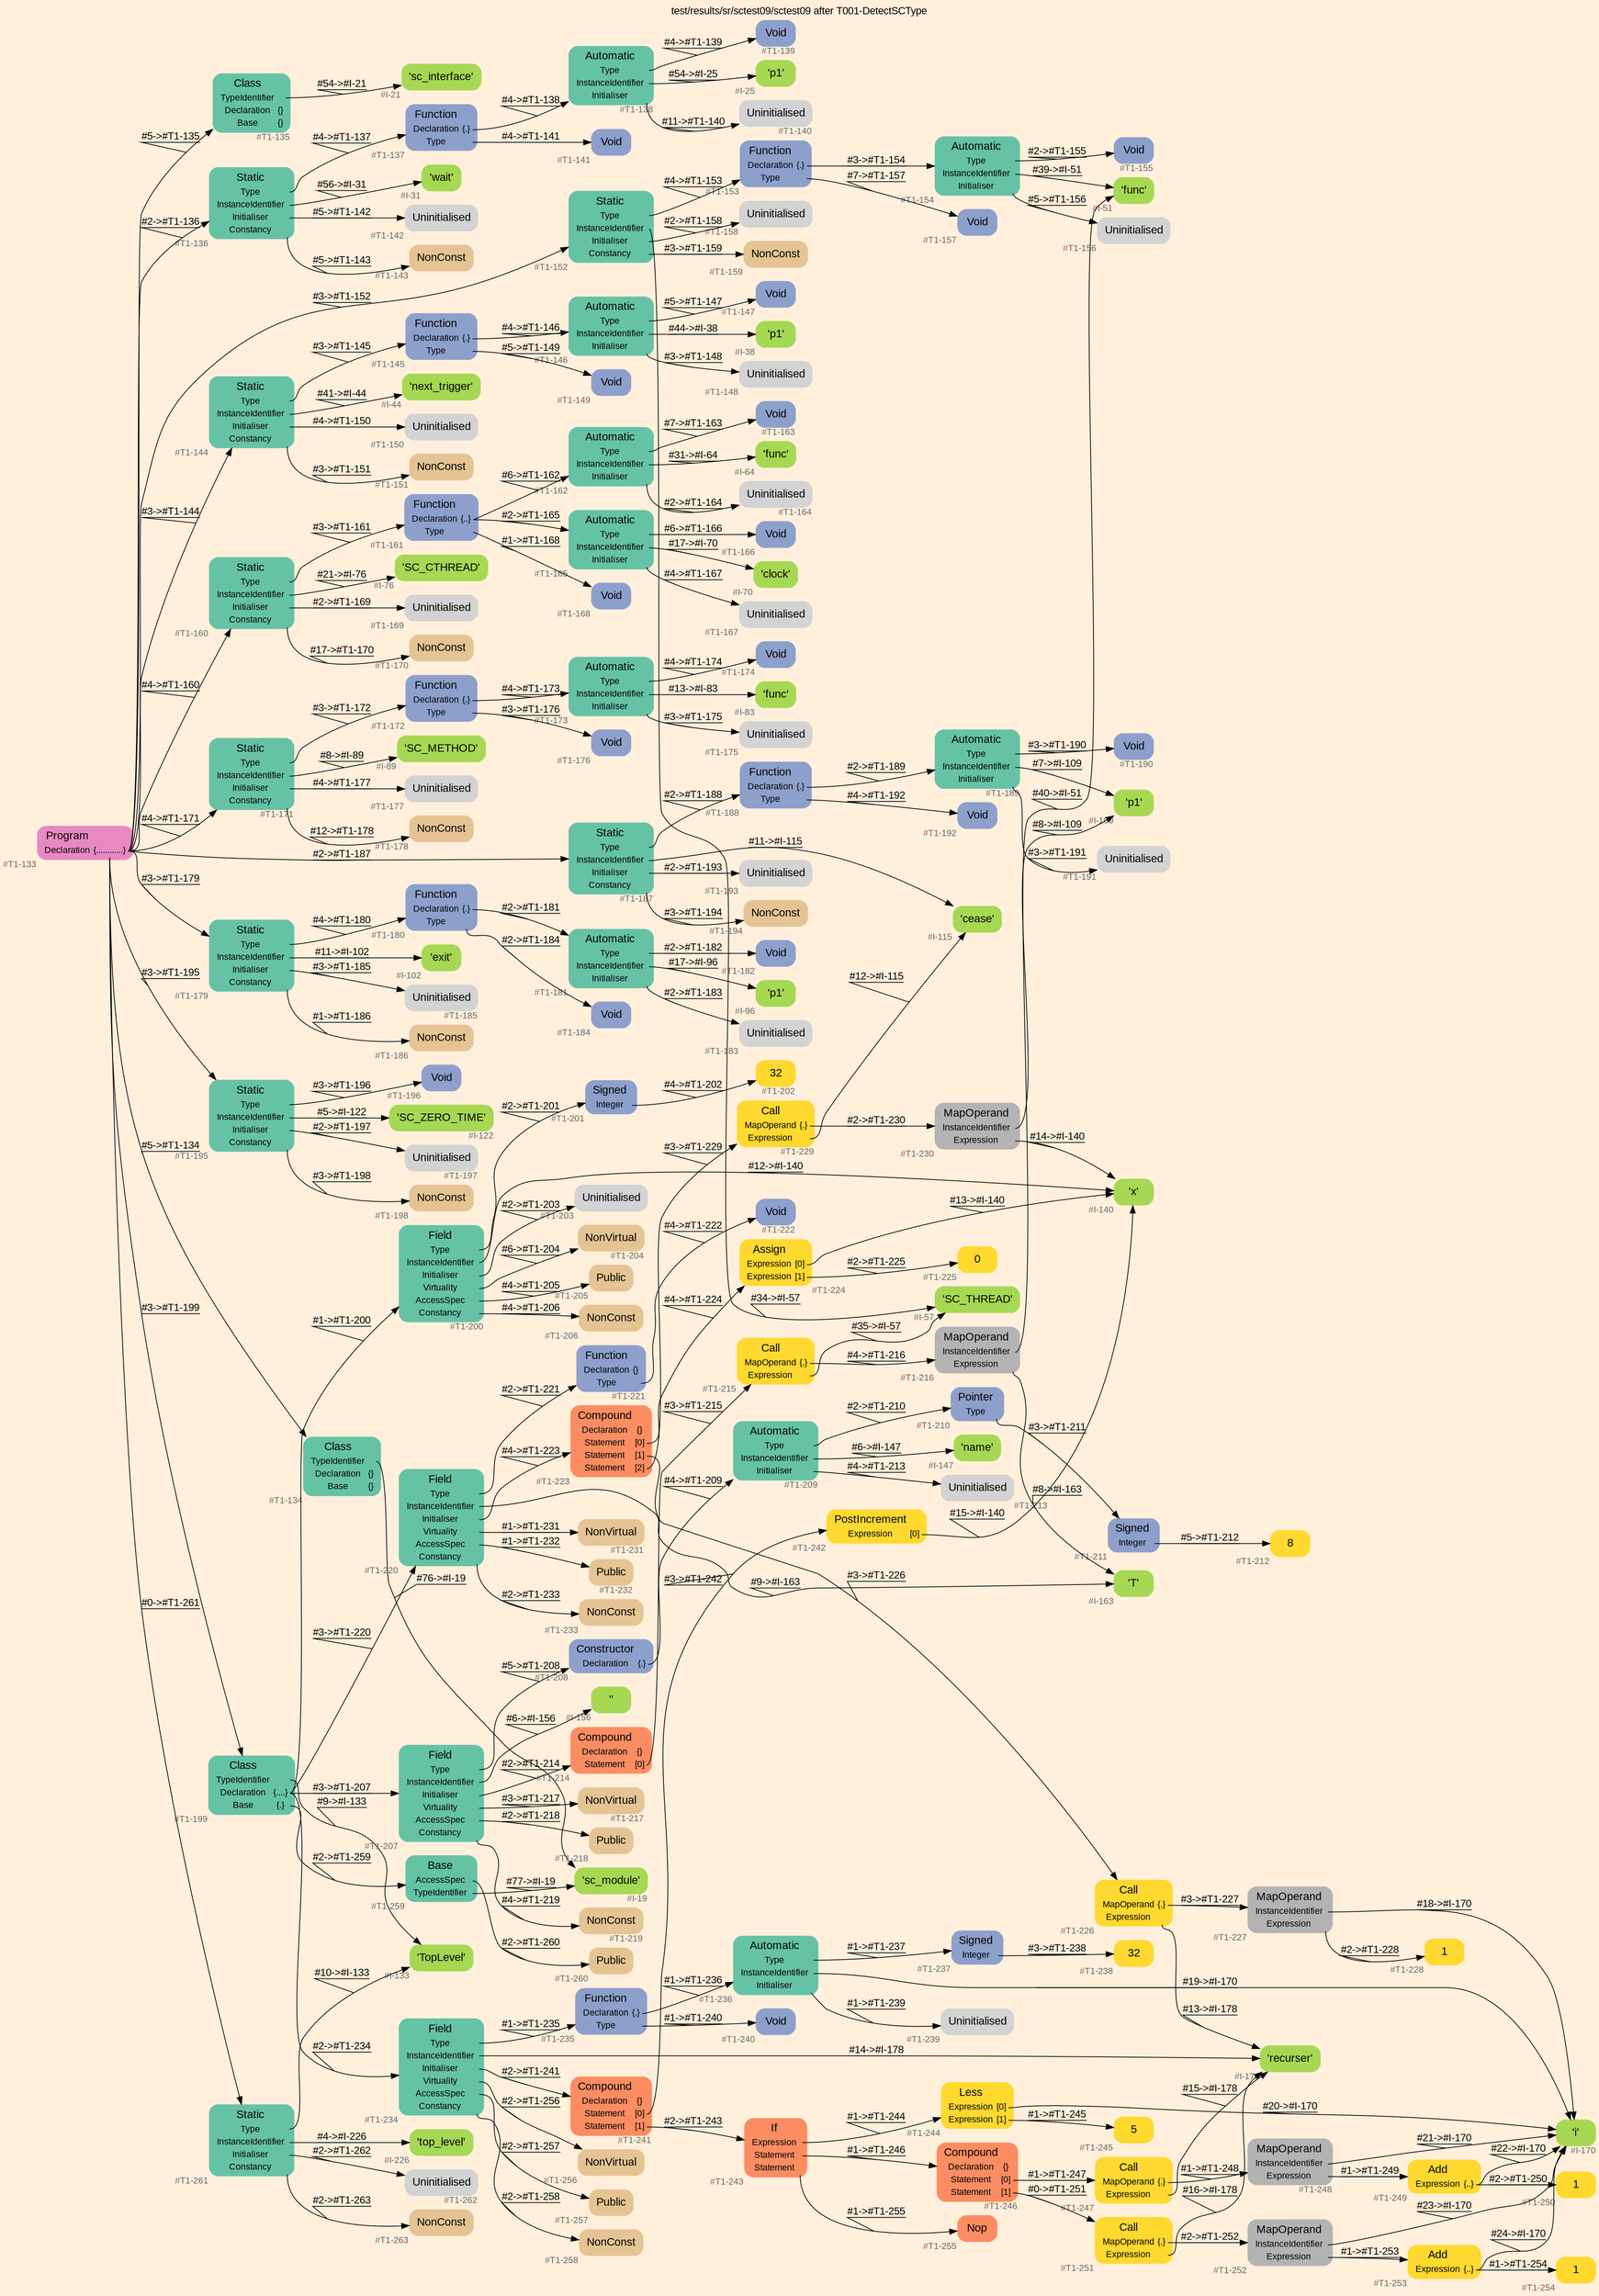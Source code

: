 digraph "test/results/sr/sctest09/sctest09 after T001-DetectSCType" {
label = "test/results/sr/sctest09/sctest09 after T001-DetectSCType"
labelloc = t
graph [
    rankdir = "LR"
    ranksep = 0.3
    bgcolor = antiquewhite1
    color = black
    fontcolor = black
    fontname = "Arial"
];
node [
    fontname = "Arial"
];
edge [
    fontname = "Arial"
];

// -------------------- node figure --------------------
// -------- block #T1-133 ----------
"#T1-133" [
    fillcolor = "/set28/4"
    xlabel = "#T1-133"
    fontsize = "12"
    fontcolor = grey40
    shape = "plaintext"
    label = <<TABLE BORDER="0" CELLBORDER="0" CELLSPACING="0">
     <TR><TD><FONT COLOR="black" POINT-SIZE="15">Program</FONT></TD></TR>
     <TR><TD><FONT COLOR="black" POINT-SIZE="12">Declaration</FONT></TD><TD PORT="port0"><FONT COLOR="black" POINT-SIZE="12">{............}</FONT></TD></TR>
    </TABLE>>
    style = "rounded,filled"
];

// -------- block #T1-134 ----------
"#T1-134" [
    fillcolor = "/set28/1"
    xlabel = "#T1-134"
    fontsize = "12"
    fontcolor = grey40
    shape = "plaintext"
    label = <<TABLE BORDER="0" CELLBORDER="0" CELLSPACING="0">
     <TR><TD><FONT COLOR="black" POINT-SIZE="15">Class</FONT></TD></TR>
     <TR><TD><FONT COLOR="black" POINT-SIZE="12">TypeIdentifier</FONT></TD><TD PORT="port0"></TD></TR>
     <TR><TD><FONT COLOR="black" POINT-SIZE="12">Declaration</FONT></TD><TD PORT="port1"><FONT COLOR="black" POINT-SIZE="12">{}</FONT></TD></TR>
     <TR><TD><FONT COLOR="black" POINT-SIZE="12">Base</FONT></TD><TD PORT="port2"><FONT COLOR="black" POINT-SIZE="12">{}</FONT></TD></TR>
    </TABLE>>
    style = "rounded,filled"
];

// -------- block #I-19 ----------
"#I-19" [
    fillcolor = "/set28/5"
    xlabel = "#I-19"
    fontsize = "12"
    fontcolor = grey40
    shape = "plaintext"
    label = <<TABLE BORDER="0" CELLBORDER="0" CELLSPACING="0">
     <TR><TD><FONT COLOR="black" POINT-SIZE="15">'sc_module'</FONT></TD></TR>
    </TABLE>>
    style = "rounded,filled"
];

// -------- block #T1-135 ----------
"#T1-135" [
    fillcolor = "/set28/1"
    xlabel = "#T1-135"
    fontsize = "12"
    fontcolor = grey40
    shape = "plaintext"
    label = <<TABLE BORDER="0" CELLBORDER="0" CELLSPACING="0">
     <TR><TD><FONT COLOR="black" POINT-SIZE="15">Class</FONT></TD></TR>
     <TR><TD><FONT COLOR="black" POINT-SIZE="12">TypeIdentifier</FONT></TD><TD PORT="port0"></TD></TR>
     <TR><TD><FONT COLOR="black" POINT-SIZE="12">Declaration</FONT></TD><TD PORT="port1"><FONT COLOR="black" POINT-SIZE="12">{}</FONT></TD></TR>
     <TR><TD><FONT COLOR="black" POINT-SIZE="12">Base</FONT></TD><TD PORT="port2"><FONT COLOR="black" POINT-SIZE="12">{}</FONT></TD></TR>
    </TABLE>>
    style = "rounded,filled"
];

// -------- block #I-21 ----------
"#I-21" [
    fillcolor = "/set28/5"
    xlabel = "#I-21"
    fontsize = "12"
    fontcolor = grey40
    shape = "plaintext"
    label = <<TABLE BORDER="0" CELLBORDER="0" CELLSPACING="0">
     <TR><TD><FONT COLOR="black" POINT-SIZE="15">'sc_interface'</FONT></TD></TR>
    </TABLE>>
    style = "rounded,filled"
];

// -------- block #T1-136 ----------
"#T1-136" [
    fillcolor = "/set28/1"
    xlabel = "#T1-136"
    fontsize = "12"
    fontcolor = grey40
    shape = "plaintext"
    label = <<TABLE BORDER="0" CELLBORDER="0" CELLSPACING="0">
     <TR><TD><FONT COLOR="black" POINT-SIZE="15">Static</FONT></TD></TR>
     <TR><TD><FONT COLOR="black" POINT-SIZE="12">Type</FONT></TD><TD PORT="port0"></TD></TR>
     <TR><TD><FONT COLOR="black" POINT-SIZE="12">InstanceIdentifier</FONT></TD><TD PORT="port1"></TD></TR>
     <TR><TD><FONT COLOR="black" POINT-SIZE="12">Initialiser</FONT></TD><TD PORT="port2"></TD></TR>
     <TR><TD><FONT COLOR="black" POINT-SIZE="12">Constancy</FONT></TD><TD PORT="port3"></TD></TR>
    </TABLE>>
    style = "rounded,filled"
];

// -------- block #T1-137 ----------
"#T1-137" [
    fillcolor = "/set28/3"
    xlabel = "#T1-137"
    fontsize = "12"
    fontcolor = grey40
    shape = "plaintext"
    label = <<TABLE BORDER="0" CELLBORDER="0" CELLSPACING="0">
     <TR><TD><FONT COLOR="black" POINT-SIZE="15">Function</FONT></TD></TR>
     <TR><TD><FONT COLOR="black" POINT-SIZE="12">Declaration</FONT></TD><TD PORT="port0"><FONT COLOR="black" POINT-SIZE="12">{.}</FONT></TD></TR>
     <TR><TD><FONT COLOR="black" POINT-SIZE="12">Type</FONT></TD><TD PORT="port1"></TD></TR>
    </TABLE>>
    style = "rounded,filled"
];

// -------- block #T1-138 ----------
"#T1-138" [
    fillcolor = "/set28/1"
    xlabel = "#T1-138"
    fontsize = "12"
    fontcolor = grey40
    shape = "plaintext"
    label = <<TABLE BORDER="0" CELLBORDER="0" CELLSPACING="0">
     <TR><TD><FONT COLOR="black" POINT-SIZE="15">Automatic</FONT></TD></TR>
     <TR><TD><FONT COLOR="black" POINT-SIZE="12">Type</FONT></TD><TD PORT="port0"></TD></TR>
     <TR><TD><FONT COLOR="black" POINT-SIZE="12">InstanceIdentifier</FONT></TD><TD PORT="port1"></TD></TR>
     <TR><TD><FONT COLOR="black" POINT-SIZE="12">Initialiser</FONT></TD><TD PORT="port2"></TD></TR>
    </TABLE>>
    style = "rounded,filled"
];

// -------- block #T1-139 ----------
"#T1-139" [
    fillcolor = "/set28/3"
    xlabel = "#T1-139"
    fontsize = "12"
    fontcolor = grey40
    shape = "plaintext"
    label = <<TABLE BORDER="0" CELLBORDER="0" CELLSPACING="0">
     <TR><TD><FONT COLOR="black" POINT-SIZE="15">Void</FONT></TD></TR>
    </TABLE>>
    style = "rounded,filled"
];

// -------- block #I-25 ----------
"#I-25" [
    fillcolor = "/set28/5"
    xlabel = "#I-25"
    fontsize = "12"
    fontcolor = grey40
    shape = "plaintext"
    label = <<TABLE BORDER="0" CELLBORDER="0" CELLSPACING="0">
     <TR><TD><FONT COLOR="black" POINT-SIZE="15">'p1'</FONT></TD></TR>
    </TABLE>>
    style = "rounded,filled"
];

// -------- block #T1-140 ----------
"#T1-140" [
    xlabel = "#T1-140"
    fontsize = "12"
    fontcolor = grey40
    shape = "plaintext"
    label = <<TABLE BORDER="0" CELLBORDER="0" CELLSPACING="0">
     <TR><TD><FONT COLOR="black" POINT-SIZE="15">Uninitialised</FONT></TD></TR>
    </TABLE>>
    style = "rounded,filled"
];

// -------- block #T1-141 ----------
"#T1-141" [
    fillcolor = "/set28/3"
    xlabel = "#T1-141"
    fontsize = "12"
    fontcolor = grey40
    shape = "plaintext"
    label = <<TABLE BORDER="0" CELLBORDER="0" CELLSPACING="0">
     <TR><TD><FONT COLOR="black" POINT-SIZE="15">Void</FONT></TD></TR>
    </TABLE>>
    style = "rounded,filled"
];

// -------- block #I-31 ----------
"#I-31" [
    fillcolor = "/set28/5"
    xlabel = "#I-31"
    fontsize = "12"
    fontcolor = grey40
    shape = "plaintext"
    label = <<TABLE BORDER="0" CELLBORDER="0" CELLSPACING="0">
     <TR><TD><FONT COLOR="black" POINT-SIZE="15">'wait'</FONT></TD></TR>
    </TABLE>>
    style = "rounded,filled"
];

// -------- block #T1-142 ----------
"#T1-142" [
    xlabel = "#T1-142"
    fontsize = "12"
    fontcolor = grey40
    shape = "plaintext"
    label = <<TABLE BORDER="0" CELLBORDER="0" CELLSPACING="0">
     <TR><TD><FONT COLOR="black" POINT-SIZE="15">Uninitialised</FONT></TD></TR>
    </TABLE>>
    style = "rounded,filled"
];

// -------- block #T1-143 ----------
"#T1-143" [
    fillcolor = "/set28/7"
    xlabel = "#T1-143"
    fontsize = "12"
    fontcolor = grey40
    shape = "plaintext"
    label = <<TABLE BORDER="0" CELLBORDER="0" CELLSPACING="0">
     <TR><TD><FONT COLOR="black" POINT-SIZE="15">NonConst</FONT></TD></TR>
    </TABLE>>
    style = "rounded,filled"
];

// -------- block #T1-144 ----------
"#T1-144" [
    fillcolor = "/set28/1"
    xlabel = "#T1-144"
    fontsize = "12"
    fontcolor = grey40
    shape = "plaintext"
    label = <<TABLE BORDER="0" CELLBORDER="0" CELLSPACING="0">
     <TR><TD><FONT COLOR="black" POINT-SIZE="15">Static</FONT></TD></TR>
     <TR><TD><FONT COLOR="black" POINT-SIZE="12">Type</FONT></TD><TD PORT="port0"></TD></TR>
     <TR><TD><FONT COLOR="black" POINT-SIZE="12">InstanceIdentifier</FONT></TD><TD PORT="port1"></TD></TR>
     <TR><TD><FONT COLOR="black" POINT-SIZE="12">Initialiser</FONT></TD><TD PORT="port2"></TD></TR>
     <TR><TD><FONT COLOR="black" POINT-SIZE="12">Constancy</FONT></TD><TD PORT="port3"></TD></TR>
    </TABLE>>
    style = "rounded,filled"
];

// -------- block #T1-145 ----------
"#T1-145" [
    fillcolor = "/set28/3"
    xlabel = "#T1-145"
    fontsize = "12"
    fontcolor = grey40
    shape = "plaintext"
    label = <<TABLE BORDER="0" CELLBORDER="0" CELLSPACING="0">
     <TR><TD><FONT COLOR="black" POINT-SIZE="15">Function</FONT></TD></TR>
     <TR><TD><FONT COLOR="black" POINT-SIZE="12">Declaration</FONT></TD><TD PORT="port0"><FONT COLOR="black" POINT-SIZE="12">{.}</FONT></TD></TR>
     <TR><TD><FONT COLOR="black" POINT-SIZE="12">Type</FONT></TD><TD PORT="port1"></TD></TR>
    </TABLE>>
    style = "rounded,filled"
];

// -------- block #T1-146 ----------
"#T1-146" [
    fillcolor = "/set28/1"
    xlabel = "#T1-146"
    fontsize = "12"
    fontcolor = grey40
    shape = "plaintext"
    label = <<TABLE BORDER="0" CELLBORDER="0" CELLSPACING="0">
     <TR><TD><FONT COLOR="black" POINT-SIZE="15">Automatic</FONT></TD></TR>
     <TR><TD><FONT COLOR="black" POINT-SIZE="12">Type</FONT></TD><TD PORT="port0"></TD></TR>
     <TR><TD><FONT COLOR="black" POINT-SIZE="12">InstanceIdentifier</FONT></TD><TD PORT="port1"></TD></TR>
     <TR><TD><FONT COLOR="black" POINT-SIZE="12">Initialiser</FONT></TD><TD PORT="port2"></TD></TR>
    </TABLE>>
    style = "rounded,filled"
];

// -------- block #T1-147 ----------
"#T1-147" [
    fillcolor = "/set28/3"
    xlabel = "#T1-147"
    fontsize = "12"
    fontcolor = grey40
    shape = "plaintext"
    label = <<TABLE BORDER="0" CELLBORDER="0" CELLSPACING="0">
     <TR><TD><FONT COLOR="black" POINT-SIZE="15">Void</FONT></TD></TR>
    </TABLE>>
    style = "rounded,filled"
];

// -------- block #I-38 ----------
"#I-38" [
    fillcolor = "/set28/5"
    xlabel = "#I-38"
    fontsize = "12"
    fontcolor = grey40
    shape = "plaintext"
    label = <<TABLE BORDER="0" CELLBORDER="0" CELLSPACING="0">
     <TR><TD><FONT COLOR="black" POINT-SIZE="15">'p1'</FONT></TD></TR>
    </TABLE>>
    style = "rounded,filled"
];

// -------- block #T1-148 ----------
"#T1-148" [
    xlabel = "#T1-148"
    fontsize = "12"
    fontcolor = grey40
    shape = "plaintext"
    label = <<TABLE BORDER="0" CELLBORDER="0" CELLSPACING="0">
     <TR><TD><FONT COLOR="black" POINT-SIZE="15">Uninitialised</FONT></TD></TR>
    </TABLE>>
    style = "rounded,filled"
];

// -------- block #T1-149 ----------
"#T1-149" [
    fillcolor = "/set28/3"
    xlabel = "#T1-149"
    fontsize = "12"
    fontcolor = grey40
    shape = "plaintext"
    label = <<TABLE BORDER="0" CELLBORDER="0" CELLSPACING="0">
     <TR><TD><FONT COLOR="black" POINT-SIZE="15">Void</FONT></TD></TR>
    </TABLE>>
    style = "rounded,filled"
];

// -------- block #I-44 ----------
"#I-44" [
    fillcolor = "/set28/5"
    xlabel = "#I-44"
    fontsize = "12"
    fontcolor = grey40
    shape = "plaintext"
    label = <<TABLE BORDER="0" CELLBORDER="0" CELLSPACING="0">
     <TR><TD><FONT COLOR="black" POINT-SIZE="15">'next_trigger'</FONT></TD></TR>
    </TABLE>>
    style = "rounded,filled"
];

// -------- block #T1-150 ----------
"#T1-150" [
    xlabel = "#T1-150"
    fontsize = "12"
    fontcolor = grey40
    shape = "plaintext"
    label = <<TABLE BORDER="0" CELLBORDER="0" CELLSPACING="0">
     <TR><TD><FONT COLOR="black" POINT-SIZE="15">Uninitialised</FONT></TD></TR>
    </TABLE>>
    style = "rounded,filled"
];

// -------- block #T1-151 ----------
"#T1-151" [
    fillcolor = "/set28/7"
    xlabel = "#T1-151"
    fontsize = "12"
    fontcolor = grey40
    shape = "plaintext"
    label = <<TABLE BORDER="0" CELLBORDER="0" CELLSPACING="0">
     <TR><TD><FONT COLOR="black" POINT-SIZE="15">NonConst</FONT></TD></TR>
    </TABLE>>
    style = "rounded,filled"
];

// -------- block #T1-152 ----------
"#T1-152" [
    fillcolor = "/set28/1"
    xlabel = "#T1-152"
    fontsize = "12"
    fontcolor = grey40
    shape = "plaintext"
    label = <<TABLE BORDER="0" CELLBORDER="0" CELLSPACING="0">
     <TR><TD><FONT COLOR="black" POINT-SIZE="15">Static</FONT></TD></TR>
     <TR><TD><FONT COLOR="black" POINT-SIZE="12">Type</FONT></TD><TD PORT="port0"></TD></TR>
     <TR><TD><FONT COLOR="black" POINT-SIZE="12">InstanceIdentifier</FONT></TD><TD PORT="port1"></TD></TR>
     <TR><TD><FONT COLOR="black" POINT-SIZE="12">Initialiser</FONT></TD><TD PORT="port2"></TD></TR>
     <TR><TD><FONT COLOR="black" POINT-SIZE="12">Constancy</FONT></TD><TD PORT="port3"></TD></TR>
    </TABLE>>
    style = "rounded,filled"
];

// -------- block #T1-153 ----------
"#T1-153" [
    fillcolor = "/set28/3"
    xlabel = "#T1-153"
    fontsize = "12"
    fontcolor = grey40
    shape = "plaintext"
    label = <<TABLE BORDER="0" CELLBORDER="0" CELLSPACING="0">
     <TR><TD><FONT COLOR="black" POINT-SIZE="15">Function</FONT></TD></TR>
     <TR><TD><FONT COLOR="black" POINT-SIZE="12">Declaration</FONT></TD><TD PORT="port0"><FONT COLOR="black" POINT-SIZE="12">{.}</FONT></TD></TR>
     <TR><TD><FONT COLOR="black" POINT-SIZE="12">Type</FONT></TD><TD PORT="port1"></TD></TR>
    </TABLE>>
    style = "rounded,filled"
];

// -------- block #T1-154 ----------
"#T1-154" [
    fillcolor = "/set28/1"
    xlabel = "#T1-154"
    fontsize = "12"
    fontcolor = grey40
    shape = "plaintext"
    label = <<TABLE BORDER="0" CELLBORDER="0" CELLSPACING="0">
     <TR><TD><FONT COLOR="black" POINT-SIZE="15">Automatic</FONT></TD></TR>
     <TR><TD><FONT COLOR="black" POINT-SIZE="12">Type</FONT></TD><TD PORT="port0"></TD></TR>
     <TR><TD><FONT COLOR="black" POINT-SIZE="12">InstanceIdentifier</FONT></TD><TD PORT="port1"></TD></TR>
     <TR><TD><FONT COLOR="black" POINT-SIZE="12">Initialiser</FONT></TD><TD PORT="port2"></TD></TR>
    </TABLE>>
    style = "rounded,filled"
];

// -------- block #T1-155 ----------
"#T1-155" [
    fillcolor = "/set28/3"
    xlabel = "#T1-155"
    fontsize = "12"
    fontcolor = grey40
    shape = "plaintext"
    label = <<TABLE BORDER="0" CELLBORDER="0" CELLSPACING="0">
     <TR><TD><FONT COLOR="black" POINT-SIZE="15">Void</FONT></TD></TR>
    </TABLE>>
    style = "rounded,filled"
];

// -------- block #I-51 ----------
"#I-51" [
    fillcolor = "/set28/5"
    xlabel = "#I-51"
    fontsize = "12"
    fontcolor = grey40
    shape = "plaintext"
    label = <<TABLE BORDER="0" CELLBORDER="0" CELLSPACING="0">
     <TR><TD><FONT COLOR="black" POINT-SIZE="15">'func'</FONT></TD></TR>
    </TABLE>>
    style = "rounded,filled"
];

// -------- block #T1-156 ----------
"#T1-156" [
    xlabel = "#T1-156"
    fontsize = "12"
    fontcolor = grey40
    shape = "plaintext"
    label = <<TABLE BORDER="0" CELLBORDER="0" CELLSPACING="0">
     <TR><TD><FONT COLOR="black" POINT-SIZE="15">Uninitialised</FONT></TD></TR>
    </TABLE>>
    style = "rounded,filled"
];

// -------- block #T1-157 ----------
"#T1-157" [
    fillcolor = "/set28/3"
    xlabel = "#T1-157"
    fontsize = "12"
    fontcolor = grey40
    shape = "plaintext"
    label = <<TABLE BORDER="0" CELLBORDER="0" CELLSPACING="0">
     <TR><TD><FONT COLOR="black" POINT-SIZE="15">Void</FONT></TD></TR>
    </TABLE>>
    style = "rounded,filled"
];

// -------- block #I-57 ----------
"#I-57" [
    fillcolor = "/set28/5"
    xlabel = "#I-57"
    fontsize = "12"
    fontcolor = grey40
    shape = "plaintext"
    label = <<TABLE BORDER="0" CELLBORDER="0" CELLSPACING="0">
     <TR><TD><FONT COLOR="black" POINT-SIZE="15">'SC_THREAD'</FONT></TD></TR>
    </TABLE>>
    style = "rounded,filled"
];

// -------- block #T1-158 ----------
"#T1-158" [
    xlabel = "#T1-158"
    fontsize = "12"
    fontcolor = grey40
    shape = "plaintext"
    label = <<TABLE BORDER="0" CELLBORDER="0" CELLSPACING="0">
     <TR><TD><FONT COLOR="black" POINT-SIZE="15">Uninitialised</FONT></TD></TR>
    </TABLE>>
    style = "rounded,filled"
];

// -------- block #T1-159 ----------
"#T1-159" [
    fillcolor = "/set28/7"
    xlabel = "#T1-159"
    fontsize = "12"
    fontcolor = grey40
    shape = "plaintext"
    label = <<TABLE BORDER="0" CELLBORDER="0" CELLSPACING="0">
     <TR><TD><FONT COLOR="black" POINT-SIZE="15">NonConst</FONT></TD></TR>
    </TABLE>>
    style = "rounded,filled"
];

// -------- block #T1-160 ----------
"#T1-160" [
    fillcolor = "/set28/1"
    xlabel = "#T1-160"
    fontsize = "12"
    fontcolor = grey40
    shape = "plaintext"
    label = <<TABLE BORDER="0" CELLBORDER="0" CELLSPACING="0">
     <TR><TD><FONT COLOR="black" POINT-SIZE="15">Static</FONT></TD></TR>
     <TR><TD><FONT COLOR="black" POINT-SIZE="12">Type</FONT></TD><TD PORT="port0"></TD></TR>
     <TR><TD><FONT COLOR="black" POINT-SIZE="12">InstanceIdentifier</FONT></TD><TD PORT="port1"></TD></TR>
     <TR><TD><FONT COLOR="black" POINT-SIZE="12">Initialiser</FONT></TD><TD PORT="port2"></TD></TR>
     <TR><TD><FONT COLOR="black" POINT-SIZE="12">Constancy</FONT></TD><TD PORT="port3"></TD></TR>
    </TABLE>>
    style = "rounded,filled"
];

// -------- block #T1-161 ----------
"#T1-161" [
    fillcolor = "/set28/3"
    xlabel = "#T1-161"
    fontsize = "12"
    fontcolor = grey40
    shape = "plaintext"
    label = <<TABLE BORDER="0" CELLBORDER="0" CELLSPACING="0">
     <TR><TD><FONT COLOR="black" POINT-SIZE="15">Function</FONT></TD></TR>
     <TR><TD><FONT COLOR="black" POINT-SIZE="12">Declaration</FONT></TD><TD PORT="port0"><FONT COLOR="black" POINT-SIZE="12">{..}</FONT></TD></TR>
     <TR><TD><FONT COLOR="black" POINT-SIZE="12">Type</FONT></TD><TD PORT="port1"></TD></TR>
    </TABLE>>
    style = "rounded,filled"
];

// -------- block #T1-162 ----------
"#T1-162" [
    fillcolor = "/set28/1"
    xlabel = "#T1-162"
    fontsize = "12"
    fontcolor = grey40
    shape = "plaintext"
    label = <<TABLE BORDER="0" CELLBORDER="0" CELLSPACING="0">
     <TR><TD><FONT COLOR="black" POINT-SIZE="15">Automatic</FONT></TD></TR>
     <TR><TD><FONT COLOR="black" POINT-SIZE="12">Type</FONT></TD><TD PORT="port0"></TD></TR>
     <TR><TD><FONT COLOR="black" POINT-SIZE="12">InstanceIdentifier</FONT></TD><TD PORT="port1"></TD></TR>
     <TR><TD><FONT COLOR="black" POINT-SIZE="12">Initialiser</FONT></TD><TD PORT="port2"></TD></TR>
    </TABLE>>
    style = "rounded,filled"
];

// -------- block #T1-163 ----------
"#T1-163" [
    fillcolor = "/set28/3"
    xlabel = "#T1-163"
    fontsize = "12"
    fontcolor = grey40
    shape = "plaintext"
    label = <<TABLE BORDER="0" CELLBORDER="0" CELLSPACING="0">
     <TR><TD><FONT COLOR="black" POINT-SIZE="15">Void</FONT></TD></TR>
    </TABLE>>
    style = "rounded,filled"
];

// -------- block #I-64 ----------
"#I-64" [
    fillcolor = "/set28/5"
    xlabel = "#I-64"
    fontsize = "12"
    fontcolor = grey40
    shape = "plaintext"
    label = <<TABLE BORDER="0" CELLBORDER="0" CELLSPACING="0">
     <TR><TD><FONT COLOR="black" POINT-SIZE="15">'func'</FONT></TD></TR>
    </TABLE>>
    style = "rounded,filled"
];

// -------- block #T1-164 ----------
"#T1-164" [
    xlabel = "#T1-164"
    fontsize = "12"
    fontcolor = grey40
    shape = "plaintext"
    label = <<TABLE BORDER="0" CELLBORDER="0" CELLSPACING="0">
     <TR><TD><FONT COLOR="black" POINT-SIZE="15">Uninitialised</FONT></TD></TR>
    </TABLE>>
    style = "rounded,filled"
];

// -------- block #T1-165 ----------
"#T1-165" [
    fillcolor = "/set28/1"
    xlabel = "#T1-165"
    fontsize = "12"
    fontcolor = grey40
    shape = "plaintext"
    label = <<TABLE BORDER="0" CELLBORDER="0" CELLSPACING="0">
     <TR><TD><FONT COLOR="black" POINT-SIZE="15">Automatic</FONT></TD></TR>
     <TR><TD><FONT COLOR="black" POINT-SIZE="12">Type</FONT></TD><TD PORT="port0"></TD></TR>
     <TR><TD><FONT COLOR="black" POINT-SIZE="12">InstanceIdentifier</FONT></TD><TD PORT="port1"></TD></TR>
     <TR><TD><FONT COLOR="black" POINT-SIZE="12">Initialiser</FONT></TD><TD PORT="port2"></TD></TR>
    </TABLE>>
    style = "rounded,filled"
];

// -------- block #T1-166 ----------
"#T1-166" [
    fillcolor = "/set28/3"
    xlabel = "#T1-166"
    fontsize = "12"
    fontcolor = grey40
    shape = "plaintext"
    label = <<TABLE BORDER="0" CELLBORDER="0" CELLSPACING="0">
     <TR><TD><FONT COLOR="black" POINT-SIZE="15">Void</FONT></TD></TR>
    </TABLE>>
    style = "rounded,filled"
];

// -------- block #I-70 ----------
"#I-70" [
    fillcolor = "/set28/5"
    xlabel = "#I-70"
    fontsize = "12"
    fontcolor = grey40
    shape = "plaintext"
    label = <<TABLE BORDER="0" CELLBORDER="0" CELLSPACING="0">
     <TR><TD><FONT COLOR="black" POINT-SIZE="15">'clock'</FONT></TD></TR>
    </TABLE>>
    style = "rounded,filled"
];

// -------- block #T1-167 ----------
"#T1-167" [
    xlabel = "#T1-167"
    fontsize = "12"
    fontcolor = grey40
    shape = "plaintext"
    label = <<TABLE BORDER="0" CELLBORDER="0" CELLSPACING="0">
     <TR><TD><FONT COLOR="black" POINT-SIZE="15">Uninitialised</FONT></TD></TR>
    </TABLE>>
    style = "rounded,filled"
];

// -------- block #T1-168 ----------
"#T1-168" [
    fillcolor = "/set28/3"
    xlabel = "#T1-168"
    fontsize = "12"
    fontcolor = grey40
    shape = "plaintext"
    label = <<TABLE BORDER="0" CELLBORDER="0" CELLSPACING="0">
     <TR><TD><FONT COLOR="black" POINT-SIZE="15">Void</FONT></TD></TR>
    </TABLE>>
    style = "rounded,filled"
];

// -------- block #I-76 ----------
"#I-76" [
    fillcolor = "/set28/5"
    xlabel = "#I-76"
    fontsize = "12"
    fontcolor = grey40
    shape = "plaintext"
    label = <<TABLE BORDER="0" CELLBORDER="0" CELLSPACING="0">
     <TR><TD><FONT COLOR="black" POINT-SIZE="15">'SC_CTHREAD'</FONT></TD></TR>
    </TABLE>>
    style = "rounded,filled"
];

// -------- block #T1-169 ----------
"#T1-169" [
    xlabel = "#T1-169"
    fontsize = "12"
    fontcolor = grey40
    shape = "plaintext"
    label = <<TABLE BORDER="0" CELLBORDER="0" CELLSPACING="0">
     <TR><TD><FONT COLOR="black" POINT-SIZE="15">Uninitialised</FONT></TD></TR>
    </TABLE>>
    style = "rounded,filled"
];

// -------- block #T1-170 ----------
"#T1-170" [
    fillcolor = "/set28/7"
    xlabel = "#T1-170"
    fontsize = "12"
    fontcolor = grey40
    shape = "plaintext"
    label = <<TABLE BORDER="0" CELLBORDER="0" CELLSPACING="0">
     <TR><TD><FONT COLOR="black" POINT-SIZE="15">NonConst</FONT></TD></TR>
    </TABLE>>
    style = "rounded,filled"
];

// -------- block #T1-171 ----------
"#T1-171" [
    fillcolor = "/set28/1"
    xlabel = "#T1-171"
    fontsize = "12"
    fontcolor = grey40
    shape = "plaintext"
    label = <<TABLE BORDER="0" CELLBORDER="0" CELLSPACING="0">
     <TR><TD><FONT COLOR="black" POINT-SIZE="15">Static</FONT></TD></TR>
     <TR><TD><FONT COLOR="black" POINT-SIZE="12">Type</FONT></TD><TD PORT="port0"></TD></TR>
     <TR><TD><FONT COLOR="black" POINT-SIZE="12">InstanceIdentifier</FONT></TD><TD PORT="port1"></TD></TR>
     <TR><TD><FONT COLOR="black" POINT-SIZE="12">Initialiser</FONT></TD><TD PORT="port2"></TD></TR>
     <TR><TD><FONT COLOR="black" POINT-SIZE="12">Constancy</FONT></TD><TD PORT="port3"></TD></TR>
    </TABLE>>
    style = "rounded,filled"
];

// -------- block #T1-172 ----------
"#T1-172" [
    fillcolor = "/set28/3"
    xlabel = "#T1-172"
    fontsize = "12"
    fontcolor = grey40
    shape = "plaintext"
    label = <<TABLE BORDER="0" CELLBORDER="0" CELLSPACING="0">
     <TR><TD><FONT COLOR="black" POINT-SIZE="15">Function</FONT></TD></TR>
     <TR><TD><FONT COLOR="black" POINT-SIZE="12">Declaration</FONT></TD><TD PORT="port0"><FONT COLOR="black" POINT-SIZE="12">{.}</FONT></TD></TR>
     <TR><TD><FONT COLOR="black" POINT-SIZE="12">Type</FONT></TD><TD PORT="port1"></TD></TR>
    </TABLE>>
    style = "rounded,filled"
];

// -------- block #T1-173 ----------
"#T1-173" [
    fillcolor = "/set28/1"
    xlabel = "#T1-173"
    fontsize = "12"
    fontcolor = grey40
    shape = "plaintext"
    label = <<TABLE BORDER="0" CELLBORDER="0" CELLSPACING="0">
     <TR><TD><FONT COLOR="black" POINT-SIZE="15">Automatic</FONT></TD></TR>
     <TR><TD><FONT COLOR="black" POINT-SIZE="12">Type</FONT></TD><TD PORT="port0"></TD></TR>
     <TR><TD><FONT COLOR="black" POINT-SIZE="12">InstanceIdentifier</FONT></TD><TD PORT="port1"></TD></TR>
     <TR><TD><FONT COLOR="black" POINT-SIZE="12">Initialiser</FONT></TD><TD PORT="port2"></TD></TR>
    </TABLE>>
    style = "rounded,filled"
];

// -------- block #T1-174 ----------
"#T1-174" [
    fillcolor = "/set28/3"
    xlabel = "#T1-174"
    fontsize = "12"
    fontcolor = grey40
    shape = "plaintext"
    label = <<TABLE BORDER="0" CELLBORDER="0" CELLSPACING="0">
     <TR><TD><FONT COLOR="black" POINT-SIZE="15">Void</FONT></TD></TR>
    </TABLE>>
    style = "rounded,filled"
];

// -------- block #I-83 ----------
"#I-83" [
    fillcolor = "/set28/5"
    xlabel = "#I-83"
    fontsize = "12"
    fontcolor = grey40
    shape = "plaintext"
    label = <<TABLE BORDER="0" CELLBORDER="0" CELLSPACING="0">
     <TR><TD><FONT COLOR="black" POINT-SIZE="15">'func'</FONT></TD></TR>
    </TABLE>>
    style = "rounded,filled"
];

// -------- block #T1-175 ----------
"#T1-175" [
    xlabel = "#T1-175"
    fontsize = "12"
    fontcolor = grey40
    shape = "plaintext"
    label = <<TABLE BORDER="0" CELLBORDER="0" CELLSPACING="0">
     <TR><TD><FONT COLOR="black" POINT-SIZE="15">Uninitialised</FONT></TD></TR>
    </TABLE>>
    style = "rounded,filled"
];

// -------- block #T1-176 ----------
"#T1-176" [
    fillcolor = "/set28/3"
    xlabel = "#T1-176"
    fontsize = "12"
    fontcolor = grey40
    shape = "plaintext"
    label = <<TABLE BORDER="0" CELLBORDER="0" CELLSPACING="0">
     <TR><TD><FONT COLOR="black" POINT-SIZE="15">Void</FONT></TD></TR>
    </TABLE>>
    style = "rounded,filled"
];

// -------- block #I-89 ----------
"#I-89" [
    fillcolor = "/set28/5"
    xlabel = "#I-89"
    fontsize = "12"
    fontcolor = grey40
    shape = "plaintext"
    label = <<TABLE BORDER="0" CELLBORDER="0" CELLSPACING="0">
     <TR><TD><FONT COLOR="black" POINT-SIZE="15">'SC_METHOD'</FONT></TD></TR>
    </TABLE>>
    style = "rounded,filled"
];

// -------- block #T1-177 ----------
"#T1-177" [
    xlabel = "#T1-177"
    fontsize = "12"
    fontcolor = grey40
    shape = "plaintext"
    label = <<TABLE BORDER="0" CELLBORDER="0" CELLSPACING="0">
     <TR><TD><FONT COLOR="black" POINT-SIZE="15">Uninitialised</FONT></TD></TR>
    </TABLE>>
    style = "rounded,filled"
];

// -------- block #T1-178 ----------
"#T1-178" [
    fillcolor = "/set28/7"
    xlabel = "#T1-178"
    fontsize = "12"
    fontcolor = grey40
    shape = "plaintext"
    label = <<TABLE BORDER="0" CELLBORDER="0" CELLSPACING="0">
     <TR><TD><FONT COLOR="black" POINT-SIZE="15">NonConst</FONT></TD></TR>
    </TABLE>>
    style = "rounded,filled"
];

// -------- block #T1-179 ----------
"#T1-179" [
    fillcolor = "/set28/1"
    xlabel = "#T1-179"
    fontsize = "12"
    fontcolor = grey40
    shape = "plaintext"
    label = <<TABLE BORDER="0" CELLBORDER="0" CELLSPACING="0">
     <TR><TD><FONT COLOR="black" POINT-SIZE="15">Static</FONT></TD></TR>
     <TR><TD><FONT COLOR="black" POINT-SIZE="12">Type</FONT></TD><TD PORT="port0"></TD></TR>
     <TR><TD><FONT COLOR="black" POINT-SIZE="12">InstanceIdentifier</FONT></TD><TD PORT="port1"></TD></TR>
     <TR><TD><FONT COLOR="black" POINT-SIZE="12">Initialiser</FONT></TD><TD PORT="port2"></TD></TR>
     <TR><TD><FONT COLOR="black" POINT-SIZE="12">Constancy</FONT></TD><TD PORT="port3"></TD></TR>
    </TABLE>>
    style = "rounded,filled"
];

// -------- block #T1-180 ----------
"#T1-180" [
    fillcolor = "/set28/3"
    xlabel = "#T1-180"
    fontsize = "12"
    fontcolor = grey40
    shape = "plaintext"
    label = <<TABLE BORDER="0" CELLBORDER="0" CELLSPACING="0">
     <TR><TD><FONT COLOR="black" POINT-SIZE="15">Function</FONT></TD></TR>
     <TR><TD><FONT COLOR="black" POINT-SIZE="12">Declaration</FONT></TD><TD PORT="port0"><FONT COLOR="black" POINT-SIZE="12">{.}</FONT></TD></TR>
     <TR><TD><FONT COLOR="black" POINT-SIZE="12">Type</FONT></TD><TD PORT="port1"></TD></TR>
    </TABLE>>
    style = "rounded,filled"
];

// -------- block #T1-181 ----------
"#T1-181" [
    fillcolor = "/set28/1"
    xlabel = "#T1-181"
    fontsize = "12"
    fontcolor = grey40
    shape = "plaintext"
    label = <<TABLE BORDER="0" CELLBORDER="0" CELLSPACING="0">
     <TR><TD><FONT COLOR="black" POINT-SIZE="15">Automatic</FONT></TD></TR>
     <TR><TD><FONT COLOR="black" POINT-SIZE="12">Type</FONT></TD><TD PORT="port0"></TD></TR>
     <TR><TD><FONT COLOR="black" POINT-SIZE="12">InstanceIdentifier</FONT></TD><TD PORT="port1"></TD></TR>
     <TR><TD><FONT COLOR="black" POINT-SIZE="12">Initialiser</FONT></TD><TD PORT="port2"></TD></TR>
    </TABLE>>
    style = "rounded,filled"
];

// -------- block #T1-182 ----------
"#T1-182" [
    fillcolor = "/set28/3"
    xlabel = "#T1-182"
    fontsize = "12"
    fontcolor = grey40
    shape = "plaintext"
    label = <<TABLE BORDER="0" CELLBORDER="0" CELLSPACING="0">
     <TR><TD><FONT COLOR="black" POINT-SIZE="15">Void</FONT></TD></TR>
    </TABLE>>
    style = "rounded,filled"
];

// -------- block #I-96 ----------
"#I-96" [
    fillcolor = "/set28/5"
    xlabel = "#I-96"
    fontsize = "12"
    fontcolor = grey40
    shape = "plaintext"
    label = <<TABLE BORDER="0" CELLBORDER="0" CELLSPACING="0">
     <TR><TD><FONT COLOR="black" POINT-SIZE="15">'p1'</FONT></TD></TR>
    </TABLE>>
    style = "rounded,filled"
];

// -------- block #T1-183 ----------
"#T1-183" [
    xlabel = "#T1-183"
    fontsize = "12"
    fontcolor = grey40
    shape = "plaintext"
    label = <<TABLE BORDER="0" CELLBORDER="0" CELLSPACING="0">
     <TR><TD><FONT COLOR="black" POINT-SIZE="15">Uninitialised</FONT></TD></TR>
    </TABLE>>
    style = "rounded,filled"
];

// -------- block #T1-184 ----------
"#T1-184" [
    fillcolor = "/set28/3"
    xlabel = "#T1-184"
    fontsize = "12"
    fontcolor = grey40
    shape = "plaintext"
    label = <<TABLE BORDER="0" CELLBORDER="0" CELLSPACING="0">
     <TR><TD><FONT COLOR="black" POINT-SIZE="15">Void</FONT></TD></TR>
    </TABLE>>
    style = "rounded,filled"
];

// -------- block #I-102 ----------
"#I-102" [
    fillcolor = "/set28/5"
    xlabel = "#I-102"
    fontsize = "12"
    fontcolor = grey40
    shape = "plaintext"
    label = <<TABLE BORDER="0" CELLBORDER="0" CELLSPACING="0">
     <TR><TD><FONT COLOR="black" POINT-SIZE="15">'exit'</FONT></TD></TR>
    </TABLE>>
    style = "rounded,filled"
];

// -------- block #T1-185 ----------
"#T1-185" [
    xlabel = "#T1-185"
    fontsize = "12"
    fontcolor = grey40
    shape = "plaintext"
    label = <<TABLE BORDER="0" CELLBORDER="0" CELLSPACING="0">
     <TR><TD><FONT COLOR="black" POINT-SIZE="15">Uninitialised</FONT></TD></TR>
    </TABLE>>
    style = "rounded,filled"
];

// -------- block #T1-186 ----------
"#T1-186" [
    fillcolor = "/set28/7"
    xlabel = "#T1-186"
    fontsize = "12"
    fontcolor = grey40
    shape = "plaintext"
    label = <<TABLE BORDER="0" CELLBORDER="0" CELLSPACING="0">
     <TR><TD><FONT COLOR="black" POINT-SIZE="15">NonConst</FONT></TD></TR>
    </TABLE>>
    style = "rounded,filled"
];

// -------- block #T1-187 ----------
"#T1-187" [
    fillcolor = "/set28/1"
    xlabel = "#T1-187"
    fontsize = "12"
    fontcolor = grey40
    shape = "plaintext"
    label = <<TABLE BORDER="0" CELLBORDER="0" CELLSPACING="0">
     <TR><TD><FONT COLOR="black" POINT-SIZE="15">Static</FONT></TD></TR>
     <TR><TD><FONT COLOR="black" POINT-SIZE="12">Type</FONT></TD><TD PORT="port0"></TD></TR>
     <TR><TD><FONT COLOR="black" POINT-SIZE="12">InstanceIdentifier</FONT></TD><TD PORT="port1"></TD></TR>
     <TR><TD><FONT COLOR="black" POINT-SIZE="12">Initialiser</FONT></TD><TD PORT="port2"></TD></TR>
     <TR><TD><FONT COLOR="black" POINT-SIZE="12">Constancy</FONT></TD><TD PORT="port3"></TD></TR>
    </TABLE>>
    style = "rounded,filled"
];

// -------- block #T1-188 ----------
"#T1-188" [
    fillcolor = "/set28/3"
    xlabel = "#T1-188"
    fontsize = "12"
    fontcolor = grey40
    shape = "plaintext"
    label = <<TABLE BORDER="0" CELLBORDER="0" CELLSPACING="0">
     <TR><TD><FONT COLOR="black" POINT-SIZE="15">Function</FONT></TD></TR>
     <TR><TD><FONT COLOR="black" POINT-SIZE="12">Declaration</FONT></TD><TD PORT="port0"><FONT COLOR="black" POINT-SIZE="12">{.}</FONT></TD></TR>
     <TR><TD><FONT COLOR="black" POINT-SIZE="12">Type</FONT></TD><TD PORT="port1"></TD></TR>
    </TABLE>>
    style = "rounded,filled"
];

// -------- block #T1-189 ----------
"#T1-189" [
    fillcolor = "/set28/1"
    xlabel = "#T1-189"
    fontsize = "12"
    fontcolor = grey40
    shape = "plaintext"
    label = <<TABLE BORDER="0" CELLBORDER="0" CELLSPACING="0">
     <TR><TD><FONT COLOR="black" POINT-SIZE="15">Automatic</FONT></TD></TR>
     <TR><TD><FONT COLOR="black" POINT-SIZE="12">Type</FONT></TD><TD PORT="port0"></TD></TR>
     <TR><TD><FONT COLOR="black" POINT-SIZE="12">InstanceIdentifier</FONT></TD><TD PORT="port1"></TD></TR>
     <TR><TD><FONT COLOR="black" POINT-SIZE="12">Initialiser</FONT></TD><TD PORT="port2"></TD></TR>
    </TABLE>>
    style = "rounded,filled"
];

// -------- block #T1-190 ----------
"#T1-190" [
    fillcolor = "/set28/3"
    xlabel = "#T1-190"
    fontsize = "12"
    fontcolor = grey40
    shape = "plaintext"
    label = <<TABLE BORDER="0" CELLBORDER="0" CELLSPACING="0">
     <TR><TD><FONT COLOR="black" POINT-SIZE="15">Void</FONT></TD></TR>
    </TABLE>>
    style = "rounded,filled"
];

// -------- block #I-109 ----------
"#I-109" [
    fillcolor = "/set28/5"
    xlabel = "#I-109"
    fontsize = "12"
    fontcolor = grey40
    shape = "plaintext"
    label = <<TABLE BORDER="0" CELLBORDER="0" CELLSPACING="0">
     <TR><TD><FONT COLOR="black" POINT-SIZE="15">'p1'</FONT></TD></TR>
    </TABLE>>
    style = "rounded,filled"
];

// -------- block #T1-191 ----------
"#T1-191" [
    xlabel = "#T1-191"
    fontsize = "12"
    fontcolor = grey40
    shape = "plaintext"
    label = <<TABLE BORDER="0" CELLBORDER="0" CELLSPACING="0">
     <TR><TD><FONT COLOR="black" POINT-SIZE="15">Uninitialised</FONT></TD></TR>
    </TABLE>>
    style = "rounded,filled"
];

// -------- block #T1-192 ----------
"#T1-192" [
    fillcolor = "/set28/3"
    xlabel = "#T1-192"
    fontsize = "12"
    fontcolor = grey40
    shape = "plaintext"
    label = <<TABLE BORDER="0" CELLBORDER="0" CELLSPACING="0">
     <TR><TD><FONT COLOR="black" POINT-SIZE="15">Void</FONT></TD></TR>
    </TABLE>>
    style = "rounded,filled"
];

// -------- block #I-115 ----------
"#I-115" [
    fillcolor = "/set28/5"
    xlabel = "#I-115"
    fontsize = "12"
    fontcolor = grey40
    shape = "plaintext"
    label = <<TABLE BORDER="0" CELLBORDER="0" CELLSPACING="0">
     <TR><TD><FONT COLOR="black" POINT-SIZE="15">'cease'</FONT></TD></TR>
    </TABLE>>
    style = "rounded,filled"
];

// -------- block #T1-193 ----------
"#T1-193" [
    xlabel = "#T1-193"
    fontsize = "12"
    fontcolor = grey40
    shape = "plaintext"
    label = <<TABLE BORDER="0" CELLBORDER="0" CELLSPACING="0">
     <TR><TD><FONT COLOR="black" POINT-SIZE="15">Uninitialised</FONT></TD></TR>
    </TABLE>>
    style = "rounded,filled"
];

// -------- block #T1-194 ----------
"#T1-194" [
    fillcolor = "/set28/7"
    xlabel = "#T1-194"
    fontsize = "12"
    fontcolor = grey40
    shape = "plaintext"
    label = <<TABLE BORDER="0" CELLBORDER="0" CELLSPACING="0">
     <TR><TD><FONT COLOR="black" POINT-SIZE="15">NonConst</FONT></TD></TR>
    </TABLE>>
    style = "rounded,filled"
];

// -------- block #T1-195 ----------
"#T1-195" [
    fillcolor = "/set28/1"
    xlabel = "#T1-195"
    fontsize = "12"
    fontcolor = grey40
    shape = "plaintext"
    label = <<TABLE BORDER="0" CELLBORDER="0" CELLSPACING="0">
     <TR><TD><FONT COLOR="black" POINT-SIZE="15">Static</FONT></TD></TR>
     <TR><TD><FONT COLOR="black" POINT-SIZE="12">Type</FONT></TD><TD PORT="port0"></TD></TR>
     <TR><TD><FONT COLOR="black" POINT-SIZE="12">InstanceIdentifier</FONT></TD><TD PORT="port1"></TD></TR>
     <TR><TD><FONT COLOR="black" POINT-SIZE="12">Initialiser</FONT></TD><TD PORT="port2"></TD></TR>
     <TR><TD><FONT COLOR="black" POINT-SIZE="12">Constancy</FONT></TD><TD PORT="port3"></TD></TR>
    </TABLE>>
    style = "rounded,filled"
];

// -------- block #T1-196 ----------
"#T1-196" [
    fillcolor = "/set28/3"
    xlabel = "#T1-196"
    fontsize = "12"
    fontcolor = grey40
    shape = "plaintext"
    label = <<TABLE BORDER="0" CELLBORDER="0" CELLSPACING="0">
     <TR><TD><FONT COLOR="black" POINT-SIZE="15">Void</FONT></TD></TR>
    </TABLE>>
    style = "rounded,filled"
];

// -------- block #I-122 ----------
"#I-122" [
    fillcolor = "/set28/5"
    xlabel = "#I-122"
    fontsize = "12"
    fontcolor = grey40
    shape = "plaintext"
    label = <<TABLE BORDER="0" CELLBORDER="0" CELLSPACING="0">
     <TR><TD><FONT COLOR="black" POINT-SIZE="15">'SC_ZERO_TIME'</FONT></TD></TR>
    </TABLE>>
    style = "rounded,filled"
];

// -------- block #T1-197 ----------
"#T1-197" [
    xlabel = "#T1-197"
    fontsize = "12"
    fontcolor = grey40
    shape = "plaintext"
    label = <<TABLE BORDER="0" CELLBORDER="0" CELLSPACING="0">
     <TR><TD><FONT COLOR="black" POINT-SIZE="15">Uninitialised</FONT></TD></TR>
    </TABLE>>
    style = "rounded,filled"
];

// -------- block #T1-198 ----------
"#T1-198" [
    fillcolor = "/set28/7"
    xlabel = "#T1-198"
    fontsize = "12"
    fontcolor = grey40
    shape = "plaintext"
    label = <<TABLE BORDER="0" CELLBORDER="0" CELLSPACING="0">
     <TR><TD><FONT COLOR="black" POINT-SIZE="15">NonConst</FONT></TD></TR>
    </TABLE>>
    style = "rounded,filled"
];

// -------- block #T1-199 ----------
"#T1-199" [
    fillcolor = "/set28/1"
    xlabel = "#T1-199"
    fontsize = "12"
    fontcolor = grey40
    shape = "plaintext"
    label = <<TABLE BORDER="0" CELLBORDER="0" CELLSPACING="0">
     <TR><TD><FONT COLOR="black" POINT-SIZE="15">Class</FONT></TD></TR>
     <TR><TD><FONT COLOR="black" POINT-SIZE="12">TypeIdentifier</FONT></TD><TD PORT="port0"></TD></TR>
     <TR><TD><FONT COLOR="black" POINT-SIZE="12">Declaration</FONT></TD><TD PORT="port1"><FONT COLOR="black" POINT-SIZE="12">{....}</FONT></TD></TR>
     <TR><TD><FONT COLOR="black" POINT-SIZE="12">Base</FONT></TD><TD PORT="port2"><FONT COLOR="black" POINT-SIZE="12">{.}</FONT></TD></TR>
    </TABLE>>
    style = "rounded,filled"
];

// -------- block #I-133 ----------
"#I-133" [
    fillcolor = "/set28/5"
    xlabel = "#I-133"
    fontsize = "12"
    fontcolor = grey40
    shape = "plaintext"
    label = <<TABLE BORDER="0" CELLBORDER="0" CELLSPACING="0">
     <TR><TD><FONT COLOR="black" POINT-SIZE="15">'TopLevel'</FONT></TD></TR>
    </TABLE>>
    style = "rounded,filled"
];

// -------- block #T1-200 ----------
"#T1-200" [
    fillcolor = "/set28/1"
    xlabel = "#T1-200"
    fontsize = "12"
    fontcolor = grey40
    shape = "plaintext"
    label = <<TABLE BORDER="0" CELLBORDER="0" CELLSPACING="0">
     <TR><TD><FONT COLOR="black" POINT-SIZE="15">Field</FONT></TD></TR>
     <TR><TD><FONT COLOR="black" POINT-SIZE="12">Type</FONT></TD><TD PORT="port0"></TD></TR>
     <TR><TD><FONT COLOR="black" POINT-SIZE="12">InstanceIdentifier</FONT></TD><TD PORT="port1"></TD></TR>
     <TR><TD><FONT COLOR="black" POINT-SIZE="12">Initialiser</FONT></TD><TD PORT="port2"></TD></TR>
     <TR><TD><FONT COLOR="black" POINT-SIZE="12">Virtuality</FONT></TD><TD PORT="port3"></TD></TR>
     <TR><TD><FONT COLOR="black" POINT-SIZE="12">AccessSpec</FONT></TD><TD PORT="port4"></TD></TR>
     <TR><TD><FONT COLOR="black" POINT-SIZE="12">Constancy</FONT></TD><TD PORT="port5"></TD></TR>
    </TABLE>>
    style = "rounded,filled"
];

// -------- block #T1-201 ----------
"#T1-201" [
    fillcolor = "/set28/3"
    xlabel = "#T1-201"
    fontsize = "12"
    fontcolor = grey40
    shape = "plaintext"
    label = <<TABLE BORDER="0" CELLBORDER="0" CELLSPACING="0">
     <TR><TD><FONT COLOR="black" POINT-SIZE="15">Signed</FONT></TD></TR>
     <TR><TD><FONT COLOR="black" POINT-SIZE="12">Integer</FONT></TD><TD PORT="port0"></TD></TR>
    </TABLE>>
    style = "rounded,filled"
];

// -------- block #T1-202 ----------
"#T1-202" [
    fillcolor = "/set28/6"
    xlabel = "#T1-202"
    fontsize = "12"
    fontcolor = grey40
    shape = "plaintext"
    label = <<TABLE BORDER="0" CELLBORDER="0" CELLSPACING="0">
     <TR><TD><FONT COLOR="black" POINT-SIZE="15">32</FONT></TD></TR>
    </TABLE>>
    style = "rounded,filled"
];

// -------- block #I-140 ----------
"#I-140" [
    fillcolor = "/set28/5"
    xlabel = "#I-140"
    fontsize = "12"
    fontcolor = grey40
    shape = "plaintext"
    label = <<TABLE BORDER="0" CELLBORDER="0" CELLSPACING="0">
     <TR><TD><FONT COLOR="black" POINT-SIZE="15">'x'</FONT></TD></TR>
    </TABLE>>
    style = "rounded,filled"
];

// -------- block #T1-203 ----------
"#T1-203" [
    xlabel = "#T1-203"
    fontsize = "12"
    fontcolor = grey40
    shape = "plaintext"
    label = <<TABLE BORDER="0" CELLBORDER="0" CELLSPACING="0">
     <TR><TD><FONT COLOR="black" POINT-SIZE="15">Uninitialised</FONT></TD></TR>
    </TABLE>>
    style = "rounded,filled"
];

// -------- block #T1-204 ----------
"#T1-204" [
    fillcolor = "/set28/7"
    xlabel = "#T1-204"
    fontsize = "12"
    fontcolor = grey40
    shape = "plaintext"
    label = <<TABLE BORDER="0" CELLBORDER="0" CELLSPACING="0">
     <TR><TD><FONT COLOR="black" POINT-SIZE="15">NonVirtual</FONT></TD></TR>
    </TABLE>>
    style = "rounded,filled"
];

// -------- block #T1-205 ----------
"#T1-205" [
    fillcolor = "/set28/7"
    xlabel = "#T1-205"
    fontsize = "12"
    fontcolor = grey40
    shape = "plaintext"
    label = <<TABLE BORDER="0" CELLBORDER="0" CELLSPACING="0">
     <TR><TD><FONT COLOR="black" POINT-SIZE="15">Public</FONT></TD></TR>
    </TABLE>>
    style = "rounded,filled"
];

// -------- block #T1-206 ----------
"#T1-206" [
    fillcolor = "/set28/7"
    xlabel = "#T1-206"
    fontsize = "12"
    fontcolor = grey40
    shape = "plaintext"
    label = <<TABLE BORDER="0" CELLBORDER="0" CELLSPACING="0">
     <TR><TD><FONT COLOR="black" POINT-SIZE="15">NonConst</FONT></TD></TR>
    </TABLE>>
    style = "rounded,filled"
];

// -------- block #T1-207 ----------
"#T1-207" [
    fillcolor = "/set28/1"
    xlabel = "#T1-207"
    fontsize = "12"
    fontcolor = grey40
    shape = "plaintext"
    label = <<TABLE BORDER="0" CELLBORDER="0" CELLSPACING="0">
     <TR><TD><FONT COLOR="black" POINT-SIZE="15">Field</FONT></TD></TR>
     <TR><TD><FONT COLOR="black" POINT-SIZE="12">Type</FONT></TD><TD PORT="port0"></TD></TR>
     <TR><TD><FONT COLOR="black" POINT-SIZE="12">InstanceIdentifier</FONT></TD><TD PORT="port1"></TD></TR>
     <TR><TD><FONT COLOR="black" POINT-SIZE="12">Initialiser</FONT></TD><TD PORT="port2"></TD></TR>
     <TR><TD><FONT COLOR="black" POINT-SIZE="12">Virtuality</FONT></TD><TD PORT="port3"></TD></TR>
     <TR><TD><FONT COLOR="black" POINT-SIZE="12">AccessSpec</FONT></TD><TD PORT="port4"></TD></TR>
     <TR><TD><FONT COLOR="black" POINT-SIZE="12">Constancy</FONT></TD><TD PORT="port5"></TD></TR>
    </TABLE>>
    style = "rounded,filled"
];

// -------- block #T1-208 ----------
"#T1-208" [
    fillcolor = "/set28/3"
    xlabel = "#T1-208"
    fontsize = "12"
    fontcolor = grey40
    shape = "plaintext"
    label = <<TABLE BORDER="0" CELLBORDER="0" CELLSPACING="0">
     <TR><TD><FONT COLOR="black" POINT-SIZE="15">Constructor</FONT></TD></TR>
     <TR><TD><FONT COLOR="black" POINT-SIZE="12">Declaration</FONT></TD><TD PORT="port0"><FONT COLOR="black" POINT-SIZE="12">{.}</FONT></TD></TR>
    </TABLE>>
    style = "rounded,filled"
];

// -------- block #T1-209 ----------
"#T1-209" [
    fillcolor = "/set28/1"
    xlabel = "#T1-209"
    fontsize = "12"
    fontcolor = grey40
    shape = "plaintext"
    label = <<TABLE BORDER="0" CELLBORDER="0" CELLSPACING="0">
     <TR><TD><FONT COLOR="black" POINT-SIZE="15">Automatic</FONT></TD></TR>
     <TR><TD><FONT COLOR="black" POINT-SIZE="12">Type</FONT></TD><TD PORT="port0"></TD></TR>
     <TR><TD><FONT COLOR="black" POINT-SIZE="12">InstanceIdentifier</FONT></TD><TD PORT="port1"></TD></TR>
     <TR><TD><FONT COLOR="black" POINT-SIZE="12">Initialiser</FONT></TD><TD PORT="port2"></TD></TR>
    </TABLE>>
    style = "rounded,filled"
];

// -------- block #T1-210 ----------
"#T1-210" [
    fillcolor = "/set28/3"
    xlabel = "#T1-210"
    fontsize = "12"
    fontcolor = grey40
    shape = "plaintext"
    label = <<TABLE BORDER="0" CELLBORDER="0" CELLSPACING="0">
     <TR><TD><FONT COLOR="black" POINT-SIZE="15">Pointer</FONT></TD></TR>
     <TR><TD><FONT COLOR="black" POINT-SIZE="12">Type</FONT></TD><TD PORT="port0"></TD></TR>
    </TABLE>>
    style = "rounded,filled"
];

// -------- block #T1-211 ----------
"#T1-211" [
    fillcolor = "/set28/3"
    xlabel = "#T1-211"
    fontsize = "12"
    fontcolor = grey40
    shape = "plaintext"
    label = <<TABLE BORDER="0" CELLBORDER="0" CELLSPACING="0">
     <TR><TD><FONT COLOR="black" POINT-SIZE="15">Signed</FONT></TD></TR>
     <TR><TD><FONT COLOR="black" POINT-SIZE="12">Integer</FONT></TD><TD PORT="port0"></TD></TR>
    </TABLE>>
    style = "rounded,filled"
];

// -------- block #T1-212 ----------
"#T1-212" [
    fillcolor = "/set28/6"
    xlabel = "#T1-212"
    fontsize = "12"
    fontcolor = grey40
    shape = "plaintext"
    label = <<TABLE BORDER="0" CELLBORDER="0" CELLSPACING="0">
     <TR><TD><FONT COLOR="black" POINT-SIZE="15">8</FONT></TD></TR>
    </TABLE>>
    style = "rounded,filled"
];

// -------- block #I-147 ----------
"#I-147" [
    fillcolor = "/set28/5"
    xlabel = "#I-147"
    fontsize = "12"
    fontcolor = grey40
    shape = "plaintext"
    label = <<TABLE BORDER="0" CELLBORDER="0" CELLSPACING="0">
     <TR><TD><FONT COLOR="black" POINT-SIZE="15">'name'</FONT></TD></TR>
    </TABLE>>
    style = "rounded,filled"
];

// -------- block #T1-213 ----------
"#T1-213" [
    xlabel = "#T1-213"
    fontsize = "12"
    fontcolor = grey40
    shape = "plaintext"
    label = <<TABLE BORDER="0" CELLBORDER="0" CELLSPACING="0">
     <TR><TD><FONT COLOR="black" POINT-SIZE="15">Uninitialised</FONT></TD></TR>
    </TABLE>>
    style = "rounded,filled"
];

// -------- block #I-156 ----------
"#I-156" [
    fillcolor = "/set28/5"
    xlabel = "#I-156"
    fontsize = "12"
    fontcolor = grey40
    shape = "plaintext"
    label = <<TABLE BORDER="0" CELLBORDER="0" CELLSPACING="0">
     <TR><TD><FONT COLOR="black" POINT-SIZE="15">''</FONT></TD></TR>
    </TABLE>>
    style = "rounded,filled"
];

// -------- block #T1-214 ----------
"#T1-214" [
    fillcolor = "/set28/2"
    xlabel = "#T1-214"
    fontsize = "12"
    fontcolor = grey40
    shape = "plaintext"
    label = <<TABLE BORDER="0" CELLBORDER="0" CELLSPACING="0">
     <TR><TD><FONT COLOR="black" POINT-SIZE="15">Compound</FONT></TD></TR>
     <TR><TD><FONT COLOR="black" POINT-SIZE="12">Declaration</FONT></TD><TD PORT="port0"><FONT COLOR="black" POINT-SIZE="12">{}</FONT></TD></TR>
     <TR><TD><FONT COLOR="black" POINT-SIZE="12">Statement</FONT></TD><TD PORT="port1"><FONT COLOR="black" POINT-SIZE="12">[0]</FONT></TD></TR>
    </TABLE>>
    style = "rounded,filled"
];

// -------- block #T1-215 ----------
"#T1-215" [
    fillcolor = "/set28/6"
    xlabel = "#T1-215"
    fontsize = "12"
    fontcolor = grey40
    shape = "plaintext"
    label = <<TABLE BORDER="0" CELLBORDER="0" CELLSPACING="0">
     <TR><TD><FONT COLOR="black" POINT-SIZE="15">Call</FONT></TD></TR>
     <TR><TD><FONT COLOR="black" POINT-SIZE="12">MapOperand</FONT></TD><TD PORT="port0"><FONT COLOR="black" POINT-SIZE="12">{.}</FONT></TD></TR>
     <TR><TD><FONT COLOR="black" POINT-SIZE="12">Expression</FONT></TD><TD PORT="port1"></TD></TR>
    </TABLE>>
    style = "rounded,filled"
];

// -------- block #T1-216 ----------
"#T1-216" [
    fillcolor = "/set28/8"
    xlabel = "#T1-216"
    fontsize = "12"
    fontcolor = grey40
    shape = "plaintext"
    label = <<TABLE BORDER="0" CELLBORDER="0" CELLSPACING="0">
     <TR><TD><FONT COLOR="black" POINT-SIZE="15">MapOperand</FONT></TD></TR>
     <TR><TD><FONT COLOR="black" POINT-SIZE="12">InstanceIdentifier</FONT></TD><TD PORT="port0"></TD></TR>
     <TR><TD><FONT COLOR="black" POINT-SIZE="12">Expression</FONT></TD><TD PORT="port1"></TD></TR>
    </TABLE>>
    style = "rounded,filled"
];

// -------- block #I-163 ----------
"#I-163" [
    fillcolor = "/set28/5"
    xlabel = "#I-163"
    fontsize = "12"
    fontcolor = grey40
    shape = "plaintext"
    label = <<TABLE BORDER="0" CELLBORDER="0" CELLSPACING="0">
     <TR><TD><FONT COLOR="black" POINT-SIZE="15">'T'</FONT></TD></TR>
    </TABLE>>
    style = "rounded,filled"
];

// -------- block #T1-217 ----------
"#T1-217" [
    fillcolor = "/set28/7"
    xlabel = "#T1-217"
    fontsize = "12"
    fontcolor = grey40
    shape = "plaintext"
    label = <<TABLE BORDER="0" CELLBORDER="0" CELLSPACING="0">
     <TR><TD><FONT COLOR="black" POINT-SIZE="15">NonVirtual</FONT></TD></TR>
    </TABLE>>
    style = "rounded,filled"
];

// -------- block #T1-218 ----------
"#T1-218" [
    fillcolor = "/set28/7"
    xlabel = "#T1-218"
    fontsize = "12"
    fontcolor = grey40
    shape = "plaintext"
    label = <<TABLE BORDER="0" CELLBORDER="0" CELLSPACING="0">
     <TR><TD><FONT COLOR="black" POINT-SIZE="15">Public</FONT></TD></TR>
    </TABLE>>
    style = "rounded,filled"
];

// -------- block #T1-219 ----------
"#T1-219" [
    fillcolor = "/set28/7"
    xlabel = "#T1-219"
    fontsize = "12"
    fontcolor = grey40
    shape = "plaintext"
    label = <<TABLE BORDER="0" CELLBORDER="0" CELLSPACING="0">
     <TR><TD><FONT COLOR="black" POINT-SIZE="15">NonConst</FONT></TD></TR>
    </TABLE>>
    style = "rounded,filled"
];

// -------- block #T1-220 ----------
"#T1-220" [
    fillcolor = "/set28/1"
    xlabel = "#T1-220"
    fontsize = "12"
    fontcolor = grey40
    shape = "plaintext"
    label = <<TABLE BORDER="0" CELLBORDER="0" CELLSPACING="0">
     <TR><TD><FONT COLOR="black" POINT-SIZE="15">Field</FONT></TD></TR>
     <TR><TD><FONT COLOR="black" POINT-SIZE="12">Type</FONT></TD><TD PORT="port0"></TD></TR>
     <TR><TD><FONT COLOR="black" POINT-SIZE="12">InstanceIdentifier</FONT></TD><TD PORT="port1"></TD></TR>
     <TR><TD><FONT COLOR="black" POINT-SIZE="12">Initialiser</FONT></TD><TD PORT="port2"></TD></TR>
     <TR><TD><FONT COLOR="black" POINT-SIZE="12">Virtuality</FONT></TD><TD PORT="port3"></TD></TR>
     <TR><TD><FONT COLOR="black" POINT-SIZE="12">AccessSpec</FONT></TD><TD PORT="port4"></TD></TR>
     <TR><TD><FONT COLOR="black" POINT-SIZE="12">Constancy</FONT></TD><TD PORT="port5"></TD></TR>
    </TABLE>>
    style = "rounded,filled"
];

// -------- block #T1-221 ----------
"#T1-221" [
    fillcolor = "/set28/3"
    xlabel = "#T1-221"
    fontsize = "12"
    fontcolor = grey40
    shape = "plaintext"
    label = <<TABLE BORDER="0" CELLBORDER="0" CELLSPACING="0">
     <TR><TD><FONT COLOR="black" POINT-SIZE="15">Function</FONT></TD></TR>
     <TR><TD><FONT COLOR="black" POINT-SIZE="12">Declaration</FONT></TD><TD PORT="port0"><FONT COLOR="black" POINT-SIZE="12">{}</FONT></TD></TR>
     <TR><TD><FONT COLOR="black" POINT-SIZE="12">Type</FONT></TD><TD PORT="port1"></TD></TR>
    </TABLE>>
    style = "rounded,filled"
];

// -------- block #T1-222 ----------
"#T1-222" [
    fillcolor = "/set28/3"
    xlabel = "#T1-222"
    fontsize = "12"
    fontcolor = grey40
    shape = "plaintext"
    label = <<TABLE BORDER="0" CELLBORDER="0" CELLSPACING="0">
     <TR><TD><FONT COLOR="black" POINT-SIZE="15">Void</FONT></TD></TR>
    </TABLE>>
    style = "rounded,filled"
];

// -------- block #T1-223 ----------
"#T1-223" [
    fillcolor = "/set28/2"
    xlabel = "#T1-223"
    fontsize = "12"
    fontcolor = grey40
    shape = "plaintext"
    label = <<TABLE BORDER="0" CELLBORDER="0" CELLSPACING="0">
     <TR><TD><FONT COLOR="black" POINT-SIZE="15">Compound</FONT></TD></TR>
     <TR><TD><FONT COLOR="black" POINT-SIZE="12">Declaration</FONT></TD><TD PORT="port0"><FONT COLOR="black" POINT-SIZE="12">{}</FONT></TD></TR>
     <TR><TD><FONT COLOR="black" POINT-SIZE="12">Statement</FONT></TD><TD PORT="port1"><FONT COLOR="black" POINT-SIZE="12">[0]</FONT></TD></TR>
     <TR><TD><FONT COLOR="black" POINT-SIZE="12">Statement</FONT></TD><TD PORT="port2"><FONT COLOR="black" POINT-SIZE="12">[1]</FONT></TD></TR>
     <TR><TD><FONT COLOR="black" POINT-SIZE="12">Statement</FONT></TD><TD PORT="port3"><FONT COLOR="black" POINT-SIZE="12">[2]</FONT></TD></TR>
    </TABLE>>
    style = "rounded,filled"
];

// -------- block #T1-224 ----------
"#T1-224" [
    fillcolor = "/set28/6"
    xlabel = "#T1-224"
    fontsize = "12"
    fontcolor = grey40
    shape = "plaintext"
    label = <<TABLE BORDER="0" CELLBORDER="0" CELLSPACING="0">
     <TR><TD><FONT COLOR="black" POINT-SIZE="15">Assign</FONT></TD></TR>
     <TR><TD><FONT COLOR="black" POINT-SIZE="12">Expression</FONT></TD><TD PORT="port0"><FONT COLOR="black" POINT-SIZE="12">[0]</FONT></TD></TR>
     <TR><TD><FONT COLOR="black" POINT-SIZE="12">Expression</FONT></TD><TD PORT="port1"><FONT COLOR="black" POINT-SIZE="12">[1]</FONT></TD></TR>
    </TABLE>>
    style = "rounded,filled"
];

// -------- block #T1-225 ----------
"#T1-225" [
    fillcolor = "/set28/6"
    xlabel = "#T1-225"
    fontsize = "12"
    fontcolor = grey40
    shape = "plaintext"
    label = <<TABLE BORDER="0" CELLBORDER="0" CELLSPACING="0">
     <TR><TD><FONT COLOR="black" POINT-SIZE="15">0</FONT></TD></TR>
    </TABLE>>
    style = "rounded,filled"
];

// -------- block #T1-226 ----------
"#T1-226" [
    fillcolor = "/set28/6"
    xlabel = "#T1-226"
    fontsize = "12"
    fontcolor = grey40
    shape = "plaintext"
    label = <<TABLE BORDER="0" CELLBORDER="0" CELLSPACING="0">
     <TR><TD><FONT COLOR="black" POINT-SIZE="15">Call</FONT></TD></TR>
     <TR><TD><FONT COLOR="black" POINT-SIZE="12">MapOperand</FONT></TD><TD PORT="port0"><FONT COLOR="black" POINT-SIZE="12">{.}</FONT></TD></TR>
     <TR><TD><FONT COLOR="black" POINT-SIZE="12">Expression</FONT></TD><TD PORT="port1"></TD></TR>
    </TABLE>>
    style = "rounded,filled"
];

// -------- block #T1-227 ----------
"#T1-227" [
    fillcolor = "/set28/8"
    xlabel = "#T1-227"
    fontsize = "12"
    fontcolor = grey40
    shape = "plaintext"
    label = <<TABLE BORDER="0" CELLBORDER="0" CELLSPACING="0">
     <TR><TD><FONT COLOR="black" POINT-SIZE="15">MapOperand</FONT></TD></TR>
     <TR><TD><FONT COLOR="black" POINT-SIZE="12">InstanceIdentifier</FONT></TD><TD PORT="port0"></TD></TR>
     <TR><TD><FONT COLOR="black" POINT-SIZE="12">Expression</FONT></TD><TD PORT="port1"></TD></TR>
    </TABLE>>
    style = "rounded,filled"
];

// -------- block #I-170 ----------
"#I-170" [
    fillcolor = "/set28/5"
    xlabel = "#I-170"
    fontsize = "12"
    fontcolor = grey40
    shape = "plaintext"
    label = <<TABLE BORDER="0" CELLBORDER="0" CELLSPACING="0">
     <TR><TD><FONT COLOR="black" POINT-SIZE="15">'i'</FONT></TD></TR>
    </TABLE>>
    style = "rounded,filled"
];

// -------- block #T1-228 ----------
"#T1-228" [
    fillcolor = "/set28/6"
    xlabel = "#T1-228"
    fontsize = "12"
    fontcolor = grey40
    shape = "plaintext"
    label = <<TABLE BORDER="0" CELLBORDER="0" CELLSPACING="0">
     <TR><TD><FONT COLOR="black" POINT-SIZE="15">1</FONT></TD></TR>
    </TABLE>>
    style = "rounded,filled"
];

// -------- block #I-178 ----------
"#I-178" [
    fillcolor = "/set28/5"
    xlabel = "#I-178"
    fontsize = "12"
    fontcolor = grey40
    shape = "plaintext"
    label = <<TABLE BORDER="0" CELLBORDER="0" CELLSPACING="0">
     <TR><TD><FONT COLOR="black" POINT-SIZE="15">'recurser'</FONT></TD></TR>
    </TABLE>>
    style = "rounded,filled"
];

// -------- block #T1-229 ----------
"#T1-229" [
    fillcolor = "/set28/6"
    xlabel = "#T1-229"
    fontsize = "12"
    fontcolor = grey40
    shape = "plaintext"
    label = <<TABLE BORDER="0" CELLBORDER="0" CELLSPACING="0">
     <TR><TD><FONT COLOR="black" POINT-SIZE="15">Call</FONT></TD></TR>
     <TR><TD><FONT COLOR="black" POINT-SIZE="12">MapOperand</FONT></TD><TD PORT="port0"><FONT COLOR="black" POINT-SIZE="12">{.}</FONT></TD></TR>
     <TR><TD><FONT COLOR="black" POINT-SIZE="12">Expression</FONT></TD><TD PORT="port1"></TD></TR>
    </TABLE>>
    style = "rounded,filled"
];

// -------- block #T1-230 ----------
"#T1-230" [
    fillcolor = "/set28/8"
    xlabel = "#T1-230"
    fontsize = "12"
    fontcolor = grey40
    shape = "plaintext"
    label = <<TABLE BORDER="0" CELLBORDER="0" CELLSPACING="0">
     <TR><TD><FONT COLOR="black" POINT-SIZE="15">MapOperand</FONT></TD></TR>
     <TR><TD><FONT COLOR="black" POINT-SIZE="12">InstanceIdentifier</FONT></TD><TD PORT="port0"></TD></TR>
     <TR><TD><FONT COLOR="black" POINT-SIZE="12">Expression</FONT></TD><TD PORT="port1"></TD></TR>
    </TABLE>>
    style = "rounded,filled"
];

// -------- block #T1-231 ----------
"#T1-231" [
    fillcolor = "/set28/7"
    xlabel = "#T1-231"
    fontsize = "12"
    fontcolor = grey40
    shape = "plaintext"
    label = <<TABLE BORDER="0" CELLBORDER="0" CELLSPACING="0">
     <TR><TD><FONT COLOR="black" POINT-SIZE="15">NonVirtual</FONT></TD></TR>
    </TABLE>>
    style = "rounded,filled"
];

// -------- block #T1-232 ----------
"#T1-232" [
    fillcolor = "/set28/7"
    xlabel = "#T1-232"
    fontsize = "12"
    fontcolor = grey40
    shape = "plaintext"
    label = <<TABLE BORDER="0" CELLBORDER="0" CELLSPACING="0">
     <TR><TD><FONT COLOR="black" POINT-SIZE="15">Public</FONT></TD></TR>
    </TABLE>>
    style = "rounded,filled"
];

// -------- block #T1-233 ----------
"#T1-233" [
    fillcolor = "/set28/7"
    xlabel = "#T1-233"
    fontsize = "12"
    fontcolor = grey40
    shape = "plaintext"
    label = <<TABLE BORDER="0" CELLBORDER="0" CELLSPACING="0">
     <TR><TD><FONT COLOR="black" POINT-SIZE="15">NonConst</FONT></TD></TR>
    </TABLE>>
    style = "rounded,filled"
];

// -------- block #T1-234 ----------
"#T1-234" [
    fillcolor = "/set28/1"
    xlabel = "#T1-234"
    fontsize = "12"
    fontcolor = grey40
    shape = "plaintext"
    label = <<TABLE BORDER="0" CELLBORDER="0" CELLSPACING="0">
     <TR><TD><FONT COLOR="black" POINT-SIZE="15">Field</FONT></TD></TR>
     <TR><TD><FONT COLOR="black" POINT-SIZE="12">Type</FONT></TD><TD PORT="port0"></TD></TR>
     <TR><TD><FONT COLOR="black" POINT-SIZE="12">InstanceIdentifier</FONT></TD><TD PORT="port1"></TD></TR>
     <TR><TD><FONT COLOR="black" POINT-SIZE="12">Initialiser</FONT></TD><TD PORT="port2"></TD></TR>
     <TR><TD><FONT COLOR="black" POINT-SIZE="12">Virtuality</FONT></TD><TD PORT="port3"></TD></TR>
     <TR><TD><FONT COLOR="black" POINT-SIZE="12">AccessSpec</FONT></TD><TD PORT="port4"></TD></TR>
     <TR><TD><FONT COLOR="black" POINT-SIZE="12">Constancy</FONT></TD><TD PORT="port5"></TD></TR>
    </TABLE>>
    style = "rounded,filled"
];

// -------- block #T1-235 ----------
"#T1-235" [
    fillcolor = "/set28/3"
    xlabel = "#T1-235"
    fontsize = "12"
    fontcolor = grey40
    shape = "plaintext"
    label = <<TABLE BORDER="0" CELLBORDER="0" CELLSPACING="0">
     <TR><TD><FONT COLOR="black" POINT-SIZE="15">Function</FONT></TD></TR>
     <TR><TD><FONT COLOR="black" POINT-SIZE="12">Declaration</FONT></TD><TD PORT="port0"><FONT COLOR="black" POINT-SIZE="12">{.}</FONT></TD></TR>
     <TR><TD><FONT COLOR="black" POINT-SIZE="12">Type</FONT></TD><TD PORT="port1"></TD></TR>
    </TABLE>>
    style = "rounded,filled"
];

// -------- block #T1-236 ----------
"#T1-236" [
    fillcolor = "/set28/1"
    xlabel = "#T1-236"
    fontsize = "12"
    fontcolor = grey40
    shape = "plaintext"
    label = <<TABLE BORDER="0" CELLBORDER="0" CELLSPACING="0">
     <TR><TD><FONT COLOR="black" POINT-SIZE="15">Automatic</FONT></TD></TR>
     <TR><TD><FONT COLOR="black" POINT-SIZE="12">Type</FONT></TD><TD PORT="port0"></TD></TR>
     <TR><TD><FONT COLOR="black" POINT-SIZE="12">InstanceIdentifier</FONT></TD><TD PORT="port1"></TD></TR>
     <TR><TD><FONT COLOR="black" POINT-SIZE="12">Initialiser</FONT></TD><TD PORT="port2"></TD></TR>
    </TABLE>>
    style = "rounded,filled"
];

// -------- block #T1-237 ----------
"#T1-237" [
    fillcolor = "/set28/3"
    xlabel = "#T1-237"
    fontsize = "12"
    fontcolor = grey40
    shape = "plaintext"
    label = <<TABLE BORDER="0" CELLBORDER="0" CELLSPACING="0">
     <TR><TD><FONT COLOR="black" POINT-SIZE="15">Signed</FONT></TD></TR>
     <TR><TD><FONT COLOR="black" POINT-SIZE="12">Integer</FONT></TD><TD PORT="port0"></TD></TR>
    </TABLE>>
    style = "rounded,filled"
];

// -------- block #T1-238 ----------
"#T1-238" [
    fillcolor = "/set28/6"
    xlabel = "#T1-238"
    fontsize = "12"
    fontcolor = grey40
    shape = "plaintext"
    label = <<TABLE BORDER="0" CELLBORDER="0" CELLSPACING="0">
     <TR><TD><FONT COLOR="black" POINT-SIZE="15">32</FONT></TD></TR>
    </TABLE>>
    style = "rounded,filled"
];

// -------- block #T1-239 ----------
"#T1-239" [
    xlabel = "#T1-239"
    fontsize = "12"
    fontcolor = grey40
    shape = "plaintext"
    label = <<TABLE BORDER="0" CELLBORDER="0" CELLSPACING="0">
     <TR><TD><FONT COLOR="black" POINT-SIZE="15">Uninitialised</FONT></TD></TR>
    </TABLE>>
    style = "rounded,filled"
];

// -------- block #T1-240 ----------
"#T1-240" [
    fillcolor = "/set28/3"
    xlabel = "#T1-240"
    fontsize = "12"
    fontcolor = grey40
    shape = "plaintext"
    label = <<TABLE BORDER="0" CELLBORDER="0" CELLSPACING="0">
     <TR><TD><FONT COLOR="black" POINT-SIZE="15">Void</FONT></TD></TR>
    </TABLE>>
    style = "rounded,filled"
];

// -------- block #T1-241 ----------
"#T1-241" [
    fillcolor = "/set28/2"
    xlabel = "#T1-241"
    fontsize = "12"
    fontcolor = grey40
    shape = "plaintext"
    label = <<TABLE BORDER="0" CELLBORDER="0" CELLSPACING="0">
     <TR><TD><FONT COLOR="black" POINT-SIZE="15">Compound</FONT></TD></TR>
     <TR><TD><FONT COLOR="black" POINT-SIZE="12">Declaration</FONT></TD><TD PORT="port0"><FONT COLOR="black" POINT-SIZE="12">{}</FONT></TD></TR>
     <TR><TD><FONT COLOR="black" POINT-SIZE="12">Statement</FONT></TD><TD PORT="port1"><FONT COLOR="black" POINT-SIZE="12">[0]</FONT></TD></TR>
     <TR><TD><FONT COLOR="black" POINT-SIZE="12">Statement</FONT></TD><TD PORT="port2"><FONT COLOR="black" POINT-SIZE="12">[1]</FONT></TD></TR>
    </TABLE>>
    style = "rounded,filled"
];

// -------- block #T1-242 ----------
"#T1-242" [
    fillcolor = "/set28/6"
    xlabel = "#T1-242"
    fontsize = "12"
    fontcolor = grey40
    shape = "plaintext"
    label = <<TABLE BORDER="0" CELLBORDER="0" CELLSPACING="0">
     <TR><TD><FONT COLOR="black" POINT-SIZE="15">PostIncrement</FONT></TD></TR>
     <TR><TD><FONT COLOR="black" POINT-SIZE="12">Expression</FONT></TD><TD PORT="port0"><FONT COLOR="black" POINT-SIZE="12">[0]</FONT></TD></TR>
    </TABLE>>
    style = "rounded,filled"
];

// -------- block #T1-243 ----------
"#T1-243" [
    fillcolor = "/set28/2"
    xlabel = "#T1-243"
    fontsize = "12"
    fontcolor = grey40
    shape = "plaintext"
    label = <<TABLE BORDER="0" CELLBORDER="0" CELLSPACING="0">
     <TR><TD><FONT COLOR="black" POINT-SIZE="15">If</FONT></TD></TR>
     <TR><TD><FONT COLOR="black" POINT-SIZE="12">Expression</FONT></TD><TD PORT="port0"></TD></TR>
     <TR><TD><FONT COLOR="black" POINT-SIZE="12">Statement</FONT></TD><TD PORT="port1"></TD></TR>
     <TR><TD><FONT COLOR="black" POINT-SIZE="12">Statement</FONT></TD><TD PORT="port2"></TD></TR>
    </TABLE>>
    style = "rounded,filled"
];

// -------- block #T1-244 ----------
"#T1-244" [
    fillcolor = "/set28/6"
    xlabel = "#T1-244"
    fontsize = "12"
    fontcolor = grey40
    shape = "plaintext"
    label = <<TABLE BORDER="0" CELLBORDER="0" CELLSPACING="0">
     <TR><TD><FONT COLOR="black" POINT-SIZE="15">Less</FONT></TD></TR>
     <TR><TD><FONT COLOR="black" POINT-SIZE="12">Expression</FONT></TD><TD PORT="port0"><FONT COLOR="black" POINT-SIZE="12">[0]</FONT></TD></TR>
     <TR><TD><FONT COLOR="black" POINT-SIZE="12">Expression</FONT></TD><TD PORT="port1"><FONT COLOR="black" POINT-SIZE="12">[1]</FONT></TD></TR>
    </TABLE>>
    style = "rounded,filled"
];

// -------- block #T1-245 ----------
"#T1-245" [
    fillcolor = "/set28/6"
    xlabel = "#T1-245"
    fontsize = "12"
    fontcolor = grey40
    shape = "plaintext"
    label = <<TABLE BORDER="0" CELLBORDER="0" CELLSPACING="0">
     <TR><TD><FONT COLOR="black" POINT-SIZE="15">5</FONT></TD></TR>
    </TABLE>>
    style = "rounded,filled"
];

// -------- block #T1-246 ----------
"#T1-246" [
    fillcolor = "/set28/2"
    xlabel = "#T1-246"
    fontsize = "12"
    fontcolor = grey40
    shape = "plaintext"
    label = <<TABLE BORDER="0" CELLBORDER="0" CELLSPACING="0">
     <TR><TD><FONT COLOR="black" POINT-SIZE="15">Compound</FONT></TD></TR>
     <TR><TD><FONT COLOR="black" POINT-SIZE="12">Declaration</FONT></TD><TD PORT="port0"><FONT COLOR="black" POINT-SIZE="12">{}</FONT></TD></TR>
     <TR><TD><FONT COLOR="black" POINT-SIZE="12">Statement</FONT></TD><TD PORT="port1"><FONT COLOR="black" POINT-SIZE="12">[0]</FONT></TD></TR>
     <TR><TD><FONT COLOR="black" POINT-SIZE="12">Statement</FONT></TD><TD PORT="port2"><FONT COLOR="black" POINT-SIZE="12">[1]</FONT></TD></TR>
    </TABLE>>
    style = "rounded,filled"
];

// -------- block #T1-247 ----------
"#T1-247" [
    fillcolor = "/set28/6"
    xlabel = "#T1-247"
    fontsize = "12"
    fontcolor = grey40
    shape = "plaintext"
    label = <<TABLE BORDER="0" CELLBORDER="0" CELLSPACING="0">
     <TR><TD><FONT COLOR="black" POINT-SIZE="15">Call</FONT></TD></TR>
     <TR><TD><FONT COLOR="black" POINT-SIZE="12">MapOperand</FONT></TD><TD PORT="port0"><FONT COLOR="black" POINT-SIZE="12">{.}</FONT></TD></TR>
     <TR><TD><FONT COLOR="black" POINT-SIZE="12">Expression</FONT></TD><TD PORT="port1"></TD></TR>
    </TABLE>>
    style = "rounded,filled"
];

// -------- block #T1-248 ----------
"#T1-248" [
    fillcolor = "/set28/8"
    xlabel = "#T1-248"
    fontsize = "12"
    fontcolor = grey40
    shape = "plaintext"
    label = <<TABLE BORDER="0" CELLBORDER="0" CELLSPACING="0">
     <TR><TD><FONT COLOR="black" POINT-SIZE="15">MapOperand</FONT></TD></TR>
     <TR><TD><FONT COLOR="black" POINT-SIZE="12">InstanceIdentifier</FONT></TD><TD PORT="port0"></TD></TR>
     <TR><TD><FONT COLOR="black" POINT-SIZE="12">Expression</FONT></TD><TD PORT="port1"></TD></TR>
    </TABLE>>
    style = "rounded,filled"
];

// -------- block #T1-249 ----------
"#T1-249" [
    fillcolor = "/set28/6"
    xlabel = "#T1-249"
    fontsize = "12"
    fontcolor = grey40
    shape = "plaintext"
    label = <<TABLE BORDER="0" CELLBORDER="0" CELLSPACING="0">
     <TR><TD><FONT COLOR="black" POINT-SIZE="15">Add</FONT></TD></TR>
     <TR><TD><FONT COLOR="black" POINT-SIZE="12">Expression</FONT></TD><TD PORT="port0"><FONT COLOR="black" POINT-SIZE="12">{..}</FONT></TD></TR>
    </TABLE>>
    style = "rounded,filled"
];

// -------- block #T1-250 ----------
"#T1-250" [
    fillcolor = "/set28/6"
    xlabel = "#T1-250"
    fontsize = "12"
    fontcolor = grey40
    shape = "plaintext"
    label = <<TABLE BORDER="0" CELLBORDER="0" CELLSPACING="0">
     <TR><TD><FONT COLOR="black" POINT-SIZE="15">1</FONT></TD></TR>
    </TABLE>>
    style = "rounded,filled"
];

// -------- block #T1-251 ----------
"#T1-251" [
    fillcolor = "/set28/6"
    xlabel = "#T1-251"
    fontsize = "12"
    fontcolor = grey40
    shape = "plaintext"
    label = <<TABLE BORDER="0" CELLBORDER="0" CELLSPACING="0">
     <TR><TD><FONT COLOR="black" POINT-SIZE="15">Call</FONT></TD></TR>
     <TR><TD><FONT COLOR="black" POINT-SIZE="12">MapOperand</FONT></TD><TD PORT="port0"><FONT COLOR="black" POINT-SIZE="12">{.}</FONT></TD></TR>
     <TR><TD><FONT COLOR="black" POINT-SIZE="12">Expression</FONT></TD><TD PORT="port1"></TD></TR>
    </TABLE>>
    style = "rounded,filled"
];

// -------- block #T1-252 ----------
"#T1-252" [
    fillcolor = "/set28/8"
    xlabel = "#T1-252"
    fontsize = "12"
    fontcolor = grey40
    shape = "plaintext"
    label = <<TABLE BORDER="0" CELLBORDER="0" CELLSPACING="0">
     <TR><TD><FONT COLOR="black" POINT-SIZE="15">MapOperand</FONT></TD></TR>
     <TR><TD><FONT COLOR="black" POINT-SIZE="12">InstanceIdentifier</FONT></TD><TD PORT="port0"></TD></TR>
     <TR><TD><FONT COLOR="black" POINT-SIZE="12">Expression</FONT></TD><TD PORT="port1"></TD></TR>
    </TABLE>>
    style = "rounded,filled"
];

// -------- block #T1-253 ----------
"#T1-253" [
    fillcolor = "/set28/6"
    xlabel = "#T1-253"
    fontsize = "12"
    fontcolor = grey40
    shape = "plaintext"
    label = <<TABLE BORDER="0" CELLBORDER="0" CELLSPACING="0">
     <TR><TD><FONT COLOR="black" POINT-SIZE="15">Add</FONT></TD></TR>
     <TR><TD><FONT COLOR="black" POINT-SIZE="12">Expression</FONT></TD><TD PORT="port0"><FONT COLOR="black" POINT-SIZE="12">{..}</FONT></TD></TR>
    </TABLE>>
    style = "rounded,filled"
];

// -------- block #T1-254 ----------
"#T1-254" [
    fillcolor = "/set28/6"
    xlabel = "#T1-254"
    fontsize = "12"
    fontcolor = grey40
    shape = "plaintext"
    label = <<TABLE BORDER="0" CELLBORDER="0" CELLSPACING="0">
     <TR><TD><FONT COLOR="black" POINT-SIZE="15">1</FONT></TD></TR>
    </TABLE>>
    style = "rounded,filled"
];

// -------- block #T1-255 ----------
"#T1-255" [
    fillcolor = "/set28/2"
    xlabel = "#T1-255"
    fontsize = "12"
    fontcolor = grey40
    shape = "plaintext"
    label = <<TABLE BORDER="0" CELLBORDER="0" CELLSPACING="0">
     <TR><TD><FONT COLOR="black" POINT-SIZE="15">Nop</FONT></TD></TR>
    </TABLE>>
    style = "rounded,filled"
];

// -------- block #T1-256 ----------
"#T1-256" [
    fillcolor = "/set28/7"
    xlabel = "#T1-256"
    fontsize = "12"
    fontcolor = grey40
    shape = "plaintext"
    label = <<TABLE BORDER="0" CELLBORDER="0" CELLSPACING="0">
     <TR><TD><FONT COLOR="black" POINT-SIZE="15">NonVirtual</FONT></TD></TR>
    </TABLE>>
    style = "rounded,filled"
];

// -------- block #T1-257 ----------
"#T1-257" [
    fillcolor = "/set28/7"
    xlabel = "#T1-257"
    fontsize = "12"
    fontcolor = grey40
    shape = "plaintext"
    label = <<TABLE BORDER="0" CELLBORDER="0" CELLSPACING="0">
     <TR><TD><FONT COLOR="black" POINT-SIZE="15">Public</FONT></TD></TR>
    </TABLE>>
    style = "rounded,filled"
];

// -------- block #T1-258 ----------
"#T1-258" [
    fillcolor = "/set28/7"
    xlabel = "#T1-258"
    fontsize = "12"
    fontcolor = grey40
    shape = "plaintext"
    label = <<TABLE BORDER="0" CELLBORDER="0" CELLSPACING="0">
     <TR><TD><FONT COLOR="black" POINT-SIZE="15">NonConst</FONT></TD></TR>
    </TABLE>>
    style = "rounded,filled"
];

// -------- block #T1-259 ----------
"#T1-259" [
    fillcolor = "/set28/1"
    xlabel = "#T1-259"
    fontsize = "12"
    fontcolor = grey40
    shape = "plaintext"
    label = <<TABLE BORDER="0" CELLBORDER="0" CELLSPACING="0">
     <TR><TD><FONT COLOR="black" POINT-SIZE="15">Base</FONT></TD></TR>
     <TR><TD><FONT COLOR="black" POINT-SIZE="12">AccessSpec</FONT></TD><TD PORT="port0"></TD></TR>
     <TR><TD><FONT COLOR="black" POINT-SIZE="12">TypeIdentifier</FONT></TD><TD PORT="port1"></TD></TR>
    </TABLE>>
    style = "rounded,filled"
];

// -------- block #T1-260 ----------
"#T1-260" [
    fillcolor = "/set28/7"
    xlabel = "#T1-260"
    fontsize = "12"
    fontcolor = grey40
    shape = "plaintext"
    label = <<TABLE BORDER="0" CELLBORDER="0" CELLSPACING="0">
     <TR><TD><FONT COLOR="black" POINT-SIZE="15">Public</FONT></TD></TR>
    </TABLE>>
    style = "rounded,filled"
];

// -------- block #T1-261 ----------
"#T1-261" [
    fillcolor = "/set28/1"
    xlabel = "#T1-261"
    fontsize = "12"
    fontcolor = grey40
    shape = "plaintext"
    label = <<TABLE BORDER="0" CELLBORDER="0" CELLSPACING="0">
     <TR><TD><FONT COLOR="black" POINT-SIZE="15">Static</FONT></TD></TR>
     <TR><TD><FONT COLOR="black" POINT-SIZE="12">Type</FONT></TD><TD PORT="port0"></TD></TR>
     <TR><TD><FONT COLOR="black" POINT-SIZE="12">InstanceIdentifier</FONT></TD><TD PORT="port1"></TD></TR>
     <TR><TD><FONT COLOR="black" POINT-SIZE="12">Initialiser</FONT></TD><TD PORT="port2"></TD></TR>
     <TR><TD><FONT COLOR="black" POINT-SIZE="12">Constancy</FONT></TD><TD PORT="port3"></TD></TR>
    </TABLE>>
    style = "rounded,filled"
];

// -------- block #I-226 ----------
"#I-226" [
    fillcolor = "/set28/5"
    xlabel = "#I-226"
    fontsize = "12"
    fontcolor = grey40
    shape = "plaintext"
    label = <<TABLE BORDER="0" CELLBORDER="0" CELLSPACING="0">
     <TR><TD><FONT COLOR="black" POINT-SIZE="15">'top_level'</FONT></TD></TR>
    </TABLE>>
    style = "rounded,filled"
];

// -------- block #T1-262 ----------
"#T1-262" [
    xlabel = "#T1-262"
    fontsize = "12"
    fontcolor = grey40
    shape = "plaintext"
    label = <<TABLE BORDER="0" CELLBORDER="0" CELLSPACING="0">
     <TR><TD><FONT COLOR="black" POINT-SIZE="15">Uninitialised</FONT></TD></TR>
    </TABLE>>
    style = "rounded,filled"
];

// -------- block #T1-263 ----------
"#T1-263" [
    fillcolor = "/set28/7"
    xlabel = "#T1-263"
    fontsize = "12"
    fontcolor = grey40
    shape = "plaintext"
    label = <<TABLE BORDER="0" CELLBORDER="0" CELLSPACING="0">
     <TR><TD><FONT COLOR="black" POINT-SIZE="15">NonConst</FONT></TD></TR>
    </TABLE>>
    style = "rounded,filled"
];

"#T1-133":port0 -> "#T1-134" [
    label = "#5-&gt;#T1-134"
    decorate = true
    color = black
    fontcolor = black
];

"#T1-133":port0 -> "#T1-135" [
    label = "#5-&gt;#T1-135"
    decorate = true
    color = black
    fontcolor = black
];

"#T1-133":port0 -> "#T1-136" [
    label = "#2-&gt;#T1-136"
    decorate = true
    color = black
    fontcolor = black
];

"#T1-133":port0 -> "#T1-144" [
    label = "#3-&gt;#T1-144"
    decorate = true
    color = black
    fontcolor = black
];

"#T1-133":port0 -> "#T1-152" [
    label = "#3-&gt;#T1-152"
    decorate = true
    color = black
    fontcolor = black
];

"#T1-133":port0 -> "#T1-160" [
    label = "#4-&gt;#T1-160"
    decorate = true
    color = black
    fontcolor = black
];

"#T1-133":port0 -> "#T1-171" [
    label = "#4-&gt;#T1-171"
    decorate = true
    color = black
    fontcolor = black
];

"#T1-133":port0 -> "#T1-179" [
    label = "#3-&gt;#T1-179"
    decorate = true
    color = black
    fontcolor = black
];

"#T1-133":port0 -> "#T1-187" [
    label = "#2-&gt;#T1-187"
    decorate = true
    color = black
    fontcolor = black
];

"#T1-133":port0 -> "#T1-195" [
    label = "#3-&gt;#T1-195"
    decorate = true
    color = black
    fontcolor = black
];

"#T1-133":port0 -> "#T1-199" [
    label = "#3-&gt;#T1-199"
    decorate = true
    color = black
    fontcolor = black
];

"#T1-133":port0 -> "#T1-261" [
    label = "#0-&gt;#T1-261"
    decorate = true
    color = black
    fontcolor = black
];

"#T1-134":port0 -> "#I-19" [
    label = "#76-&gt;#I-19"
    decorate = true
    color = black
    fontcolor = black
];

"#T1-135":port0 -> "#I-21" [
    label = "#54-&gt;#I-21"
    decorate = true
    color = black
    fontcolor = black
];

"#T1-136":port0 -> "#T1-137" [
    label = "#4-&gt;#T1-137"
    decorate = true
    color = black
    fontcolor = black
];

"#T1-136":port1 -> "#I-31" [
    label = "#56-&gt;#I-31"
    decorate = true
    color = black
    fontcolor = black
];

"#T1-136":port2 -> "#T1-142" [
    label = "#5-&gt;#T1-142"
    decorate = true
    color = black
    fontcolor = black
];

"#T1-136":port3 -> "#T1-143" [
    label = "#5-&gt;#T1-143"
    decorate = true
    color = black
    fontcolor = black
];

"#T1-137":port0 -> "#T1-138" [
    label = "#4-&gt;#T1-138"
    decorate = true
    color = black
    fontcolor = black
];

"#T1-137":port1 -> "#T1-141" [
    label = "#4-&gt;#T1-141"
    decorate = true
    color = black
    fontcolor = black
];

"#T1-138":port0 -> "#T1-139" [
    label = "#4-&gt;#T1-139"
    decorate = true
    color = black
    fontcolor = black
];

"#T1-138":port1 -> "#I-25" [
    label = "#54-&gt;#I-25"
    decorate = true
    color = black
    fontcolor = black
];

"#T1-138":port2 -> "#T1-140" [
    label = "#11-&gt;#T1-140"
    decorate = true
    color = black
    fontcolor = black
];

"#T1-144":port0 -> "#T1-145" [
    label = "#3-&gt;#T1-145"
    decorate = true
    color = black
    fontcolor = black
];

"#T1-144":port1 -> "#I-44" [
    label = "#41-&gt;#I-44"
    decorate = true
    color = black
    fontcolor = black
];

"#T1-144":port2 -> "#T1-150" [
    label = "#4-&gt;#T1-150"
    decorate = true
    color = black
    fontcolor = black
];

"#T1-144":port3 -> "#T1-151" [
    label = "#3-&gt;#T1-151"
    decorate = true
    color = black
    fontcolor = black
];

"#T1-145":port0 -> "#T1-146" [
    label = "#4-&gt;#T1-146"
    decorate = true
    color = black
    fontcolor = black
];

"#T1-145":port1 -> "#T1-149" [
    label = "#5-&gt;#T1-149"
    decorate = true
    color = black
    fontcolor = black
];

"#T1-146":port0 -> "#T1-147" [
    label = "#5-&gt;#T1-147"
    decorate = true
    color = black
    fontcolor = black
];

"#T1-146":port1 -> "#I-38" [
    label = "#44-&gt;#I-38"
    decorate = true
    color = black
    fontcolor = black
];

"#T1-146":port2 -> "#T1-148" [
    label = "#3-&gt;#T1-148"
    decorate = true
    color = black
    fontcolor = black
];

"#T1-152":port0 -> "#T1-153" [
    label = "#4-&gt;#T1-153"
    decorate = true
    color = black
    fontcolor = black
];

"#T1-152":port1 -> "#I-57" [
    label = "#34-&gt;#I-57"
    decorate = true
    color = black
    fontcolor = black
];

"#T1-152":port2 -> "#T1-158" [
    label = "#2-&gt;#T1-158"
    decorate = true
    color = black
    fontcolor = black
];

"#T1-152":port3 -> "#T1-159" [
    label = "#3-&gt;#T1-159"
    decorate = true
    color = black
    fontcolor = black
];

"#T1-153":port0 -> "#T1-154" [
    label = "#3-&gt;#T1-154"
    decorate = true
    color = black
    fontcolor = black
];

"#T1-153":port1 -> "#T1-157" [
    label = "#7-&gt;#T1-157"
    decorate = true
    color = black
    fontcolor = black
];

"#T1-154":port0 -> "#T1-155" [
    label = "#2-&gt;#T1-155"
    decorate = true
    color = black
    fontcolor = black
];

"#T1-154":port1 -> "#I-51" [
    label = "#39-&gt;#I-51"
    decorate = true
    color = black
    fontcolor = black
];

"#T1-154":port2 -> "#T1-156" [
    label = "#5-&gt;#T1-156"
    decorate = true
    color = black
    fontcolor = black
];

"#T1-160":port0 -> "#T1-161" [
    label = "#3-&gt;#T1-161"
    decorate = true
    color = black
    fontcolor = black
];

"#T1-160":port1 -> "#I-76" [
    label = "#21-&gt;#I-76"
    decorate = true
    color = black
    fontcolor = black
];

"#T1-160":port2 -> "#T1-169" [
    label = "#2-&gt;#T1-169"
    decorate = true
    color = black
    fontcolor = black
];

"#T1-160":port3 -> "#T1-170" [
    label = "#17-&gt;#T1-170"
    decorate = true
    color = black
    fontcolor = black
];

"#T1-161":port0 -> "#T1-162" [
    label = "#6-&gt;#T1-162"
    decorate = true
    color = black
    fontcolor = black
];

"#T1-161":port0 -> "#T1-165" [
    label = "#2-&gt;#T1-165"
    decorate = true
    color = black
    fontcolor = black
];

"#T1-161":port1 -> "#T1-168" [
    label = "#1-&gt;#T1-168"
    decorate = true
    color = black
    fontcolor = black
];

"#T1-162":port0 -> "#T1-163" [
    label = "#7-&gt;#T1-163"
    decorate = true
    color = black
    fontcolor = black
];

"#T1-162":port1 -> "#I-64" [
    label = "#31-&gt;#I-64"
    decorate = true
    color = black
    fontcolor = black
];

"#T1-162":port2 -> "#T1-164" [
    label = "#2-&gt;#T1-164"
    decorate = true
    color = black
    fontcolor = black
];

"#T1-165":port0 -> "#T1-166" [
    label = "#6-&gt;#T1-166"
    decorate = true
    color = black
    fontcolor = black
];

"#T1-165":port1 -> "#I-70" [
    label = "#17-&gt;#I-70"
    decorate = true
    color = black
    fontcolor = black
];

"#T1-165":port2 -> "#T1-167" [
    label = "#4-&gt;#T1-167"
    decorate = true
    color = black
    fontcolor = black
];

"#T1-171":port0 -> "#T1-172" [
    label = "#3-&gt;#T1-172"
    decorate = true
    color = black
    fontcolor = black
];

"#T1-171":port1 -> "#I-89" [
    label = "#8-&gt;#I-89"
    decorate = true
    color = black
    fontcolor = black
];

"#T1-171":port2 -> "#T1-177" [
    label = "#4-&gt;#T1-177"
    decorate = true
    color = black
    fontcolor = black
];

"#T1-171":port3 -> "#T1-178" [
    label = "#12-&gt;#T1-178"
    decorate = true
    color = black
    fontcolor = black
];

"#T1-172":port0 -> "#T1-173" [
    label = "#4-&gt;#T1-173"
    decorate = true
    color = black
    fontcolor = black
];

"#T1-172":port1 -> "#T1-176" [
    label = "#3-&gt;#T1-176"
    decorate = true
    color = black
    fontcolor = black
];

"#T1-173":port0 -> "#T1-174" [
    label = "#4-&gt;#T1-174"
    decorate = true
    color = black
    fontcolor = black
];

"#T1-173":port1 -> "#I-83" [
    label = "#13-&gt;#I-83"
    decorate = true
    color = black
    fontcolor = black
];

"#T1-173":port2 -> "#T1-175" [
    label = "#3-&gt;#T1-175"
    decorate = true
    color = black
    fontcolor = black
];

"#T1-179":port0 -> "#T1-180" [
    label = "#4-&gt;#T1-180"
    decorate = true
    color = black
    fontcolor = black
];

"#T1-179":port1 -> "#I-102" [
    label = "#11-&gt;#I-102"
    decorate = true
    color = black
    fontcolor = black
];

"#T1-179":port2 -> "#T1-185" [
    label = "#3-&gt;#T1-185"
    decorate = true
    color = black
    fontcolor = black
];

"#T1-179":port3 -> "#T1-186" [
    label = "#1-&gt;#T1-186"
    decorate = true
    color = black
    fontcolor = black
];

"#T1-180":port0 -> "#T1-181" [
    label = "#2-&gt;#T1-181"
    decorate = true
    color = black
    fontcolor = black
];

"#T1-180":port1 -> "#T1-184" [
    label = "#2-&gt;#T1-184"
    decorate = true
    color = black
    fontcolor = black
];

"#T1-181":port0 -> "#T1-182" [
    label = "#2-&gt;#T1-182"
    decorate = true
    color = black
    fontcolor = black
];

"#T1-181":port1 -> "#I-96" [
    label = "#17-&gt;#I-96"
    decorate = true
    color = black
    fontcolor = black
];

"#T1-181":port2 -> "#T1-183" [
    label = "#2-&gt;#T1-183"
    decorate = true
    color = black
    fontcolor = black
];

"#T1-187":port0 -> "#T1-188" [
    label = "#2-&gt;#T1-188"
    decorate = true
    color = black
    fontcolor = black
];

"#T1-187":port1 -> "#I-115" [
    label = "#11-&gt;#I-115"
    decorate = true
    color = black
    fontcolor = black
];

"#T1-187":port2 -> "#T1-193" [
    label = "#2-&gt;#T1-193"
    decorate = true
    color = black
    fontcolor = black
];

"#T1-187":port3 -> "#T1-194" [
    label = "#3-&gt;#T1-194"
    decorate = true
    color = black
    fontcolor = black
];

"#T1-188":port0 -> "#T1-189" [
    label = "#2-&gt;#T1-189"
    decorate = true
    color = black
    fontcolor = black
];

"#T1-188":port1 -> "#T1-192" [
    label = "#4-&gt;#T1-192"
    decorate = true
    color = black
    fontcolor = black
];

"#T1-189":port0 -> "#T1-190" [
    label = "#3-&gt;#T1-190"
    decorate = true
    color = black
    fontcolor = black
];

"#T1-189":port1 -> "#I-109" [
    label = "#7-&gt;#I-109"
    decorate = true
    color = black
    fontcolor = black
];

"#T1-189":port2 -> "#T1-191" [
    label = "#3-&gt;#T1-191"
    decorate = true
    color = black
    fontcolor = black
];

"#T1-195":port0 -> "#T1-196" [
    label = "#3-&gt;#T1-196"
    decorate = true
    color = black
    fontcolor = black
];

"#T1-195":port1 -> "#I-122" [
    label = "#5-&gt;#I-122"
    decorate = true
    color = black
    fontcolor = black
];

"#T1-195":port2 -> "#T1-197" [
    label = "#2-&gt;#T1-197"
    decorate = true
    color = black
    fontcolor = black
];

"#T1-195":port3 -> "#T1-198" [
    label = "#3-&gt;#T1-198"
    decorate = true
    color = black
    fontcolor = black
];

"#T1-199":port0 -> "#I-133" [
    label = "#9-&gt;#I-133"
    decorate = true
    color = black
    fontcolor = black
];

"#T1-199":port1 -> "#T1-200" [
    label = "#1-&gt;#T1-200"
    decorate = true
    color = black
    fontcolor = black
];

"#T1-199":port1 -> "#T1-207" [
    label = "#3-&gt;#T1-207"
    decorate = true
    color = black
    fontcolor = black
];

"#T1-199":port1 -> "#T1-220" [
    label = "#3-&gt;#T1-220"
    decorate = true
    color = black
    fontcolor = black
];

"#T1-199":port1 -> "#T1-234" [
    label = "#2-&gt;#T1-234"
    decorate = true
    color = black
    fontcolor = black
];

"#T1-199":port2 -> "#T1-259" [
    label = "#2-&gt;#T1-259"
    decorate = true
    color = black
    fontcolor = black
];

"#T1-200":port0 -> "#T1-201" [
    label = "#2-&gt;#T1-201"
    decorate = true
    color = black
    fontcolor = black
];

"#T1-200":port1 -> "#I-140" [
    label = "#12-&gt;#I-140"
    decorate = true
    color = black
    fontcolor = black
];

"#T1-200":port2 -> "#T1-203" [
    label = "#2-&gt;#T1-203"
    decorate = true
    color = black
    fontcolor = black
];

"#T1-200":port3 -> "#T1-204" [
    label = "#6-&gt;#T1-204"
    decorate = true
    color = black
    fontcolor = black
];

"#T1-200":port4 -> "#T1-205" [
    label = "#4-&gt;#T1-205"
    decorate = true
    color = black
    fontcolor = black
];

"#T1-200":port5 -> "#T1-206" [
    label = "#4-&gt;#T1-206"
    decorate = true
    color = black
    fontcolor = black
];

"#T1-201":port0 -> "#T1-202" [
    label = "#4-&gt;#T1-202"
    decorate = true
    color = black
    fontcolor = black
];

"#T1-207":port0 -> "#T1-208" [
    label = "#5-&gt;#T1-208"
    decorate = true
    color = black
    fontcolor = black
];

"#T1-207":port1 -> "#I-156" [
    label = "#6-&gt;#I-156"
    decorate = true
    color = black
    fontcolor = black
];

"#T1-207":port2 -> "#T1-214" [
    label = "#2-&gt;#T1-214"
    decorate = true
    color = black
    fontcolor = black
];

"#T1-207":port3 -> "#T1-217" [
    label = "#3-&gt;#T1-217"
    decorate = true
    color = black
    fontcolor = black
];

"#T1-207":port4 -> "#T1-218" [
    label = "#2-&gt;#T1-218"
    decorate = true
    color = black
    fontcolor = black
];

"#T1-207":port5 -> "#T1-219" [
    label = "#4-&gt;#T1-219"
    decorate = true
    color = black
    fontcolor = black
];

"#T1-208":port0 -> "#T1-209" [
    label = "#4-&gt;#T1-209"
    decorate = true
    color = black
    fontcolor = black
];

"#T1-209":port0 -> "#T1-210" [
    label = "#2-&gt;#T1-210"
    decorate = true
    color = black
    fontcolor = black
];

"#T1-209":port1 -> "#I-147" [
    label = "#6-&gt;#I-147"
    decorate = true
    color = black
    fontcolor = black
];

"#T1-209":port2 -> "#T1-213" [
    label = "#4-&gt;#T1-213"
    decorate = true
    color = black
    fontcolor = black
];

"#T1-210":port0 -> "#T1-211" [
    label = "#3-&gt;#T1-211"
    decorate = true
    color = black
    fontcolor = black
];

"#T1-211":port0 -> "#T1-212" [
    label = "#5-&gt;#T1-212"
    decorate = true
    color = black
    fontcolor = black
];

"#T1-214":port1 -> "#T1-215" [
    label = "#3-&gt;#T1-215"
    decorate = true
    color = black
    fontcolor = black
];

"#T1-215":port0 -> "#T1-216" [
    label = "#4-&gt;#T1-216"
    decorate = true
    color = black
    fontcolor = black
];

"#T1-215":port1 -> "#I-57" [
    label = "#35-&gt;#I-57"
    decorate = true
    color = black
    fontcolor = black
];

"#T1-216":port0 -> "#I-51" [
    label = "#40-&gt;#I-51"
    decorate = true
    color = black
    fontcolor = black
];

"#T1-216":port1 -> "#I-163" [
    label = "#8-&gt;#I-163"
    decorate = true
    color = black
    fontcolor = black
];

"#T1-220":port0 -> "#T1-221" [
    label = "#2-&gt;#T1-221"
    decorate = true
    color = black
    fontcolor = black
];

"#T1-220":port1 -> "#I-163" [
    label = "#9-&gt;#I-163"
    decorate = true
    color = black
    fontcolor = black
];

"#T1-220":port2 -> "#T1-223" [
    label = "#4-&gt;#T1-223"
    decorate = true
    color = black
    fontcolor = black
];

"#T1-220":port3 -> "#T1-231" [
    label = "#1-&gt;#T1-231"
    decorate = true
    color = black
    fontcolor = black
];

"#T1-220":port4 -> "#T1-232" [
    label = "#1-&gt;#T1-232"
    decorate = true
    color = black
    fontcolor = black
];

"#T1-220":port5 -> "#T1-233" [
    label = "#2-&gt;#T1-233"
    decorate = true
    color = black
    fontcolor = black
];

"#T1-221":port1 -> "#T1-222" [
    label = "#4-&gt;#T1-222"
    decorate = true
    color = black
    fontcolor = black
];

"#T1-223":port1 -> "#T1-224" [
    label = "#4-&gt;#T1-224"
    decorate = true
    color = black
    fontcolor = black
];

"#T1-223":port2 -> "#T1-226" [
    label = "#3-&gt;#T1-226"
    decorate = true
    color = black
    fontcolor = black
];

"#T1-223":port3 -> "#T1-229" [
    label = "#3-&gt;#T1-229"
    decorate = true
    color = black
    fontcolor = black
];

"#T1-224":port0 -> "#I-140" [
    label = "#13-&gt;#I-140"
    decorate = true
    color = black
    fontcolor = black
];

"#T1-224":port1 -> "#T1-225" [
    label = "#2-&gt;#T1-225"
    decorate = true
    color = black
    fontcolor = black
];

"#T1-226":port0 -> "#T1-227" [
    label = "#3-&gt;#T1-227"
    decorate = true
    color = black
    fontcolor = black
];

"#T1-226":port1 -> "#I-178" [
    label = "#13-&gt;#I-178"
    decorate = true
    color = black
    fontcolor = black
];

"#T1-227":port0 -> "#I-170" [
    label = "#18-&gt;#I-170"
    decorate = true
    color = black
    fontcolor = black
];

"#T1-227":port1 -> "#T1-228" [
    label = "#2-&gt;#T1-228"
    decorate = true
    color = black
    fontcolor = black
];

"#T1-229":port0 -> "#T1-230" [
    label = "#2-&gt;#T1-230"
    decorate = true
    color = black
    fontcolor = black
];

"#T1-229":port1 -> "#I-115" [
    label = "#12-&gt;#I-115"
    decorate = true
    color = black
    fontcolor = black
];

"#T1-230":port0 -> "#I-109" [
    label = "#8-&gt;#I-109"
    decorate = true
    color = black
    fontcolor = black
];

"#T1-230":port1 -> "#I-140" [
    label = "#14-&gt;#I-140"
    decorate = true
    color = black
    fontcolor = black
];

"#T1-234":port0 -> "#T1-235" [
    label = "#1-&gt;#T1-235"
    decorate = true
    color = black
    fontcolor = black
];

"#T1-234":port1 -> "#I-178" [
    label = "#14-&gt;#I-178"
    decorate = true
    color = black
    fontcolor = black
];

"#T1-234":port2 -> "#T1-241" [
    label = "#2-&gt;#T1-241"
    decorate = true
    color = black
    fontcolor = black
];

"#T1-234":port3 -> "#T1-256" [
    label = "#2-&gt;#T1-256"
    decorate = true
    color = black
    fontcolor = black
];

"#T1-234":port4 -> "#T1-257" [
    label = "#2-&gt;#T1-257"
    decorate = true
    color = black
    fontcolor = black
];

"#T1-234":port5 -> "#T1-258" [
    label = "#2-&gt;#T1-258"
    decorate = true
    color = black
    fontcolor = black
];

"#T1-235":port0 -> "#T1-236" [
    label = "#1-&gt;#T1-236"
    decorate = true
    color = black
    fontcolor = black
];

"#T1-235":port1 -> "#T1-240" [
    label = "#1-&gt;#T1-240"
    decorate = true
    color = black
    fontcolor = black
];

"#T1-236":port0 -> "#T1-237" [
    label = "#1-&gt;#T1-237"
    decorate = true
    color = black
    fontcolor = black
];

"#T1-236":port1 -> "#I-170" [
    label = "#19-&gt;#I-170"
    decorate = true
    color = black
    fontcolor = black
];

"#T1-236":port2 -> "#T1-239" [
    label = "#1-&gt;#T1-239"
    decorate = true
    color = black
    fontcolor = black
];

"#T1-237":port0 -> "#T1-238" [
    label = "#3-&gt;#T1-238"
    decorate = true
    color = black
    fontcolor = black
];

"#T1-241":port1 -> "#T1-242" [
    label = "#3-&gt;#T1-242"
    decorate = true
    color = black
    fontcolor = black
];

"#T1-241":port2 -> "#T1-243" [
    label = "#2-&gt;#T1-243"
    decorate = true
    color = black
    fontcolor = black
];

"#T1-242":port0 -> "#I-140" [
    label = "#15-&gt;#I-140"
    decorate = true
    color = black
    fontcolor = black
];

"#T1-243":port0 -> "#T1-244" [
    label = "#1-&gt;#T1-244"
    decorate = true
    color = black
    fontcolor = black
];

"#T1-243":port1 -> "#T1-246" [
    label = "#1-&gt;#T1-246"
    decorate = true
    color = black
    fontcolor = black
];

"#T1-243":port2 -> "#T1-255" [
    label = "#1-&gt;#T1-255"
    decorate = true
    color = black
    fontcolor = black
];

"#T1-244":port0 -> "#I-170" [
    label = "#20-&gt;#I-170"
    decorate = true
    color = black
    fontcolor = black
];

"#T1-244":port1 -> "#T1-245" [
    label = "#1-&gt;#T1-245"
    decorate = true
    color = black
    fontcolor = black
];

"#T1-246":port1 -> "#T1-247" [
    label = "#1-&gt;#T1-247"
    decorate = true
    color = black
    fontcolor = black
];

"#T1-246":port2 -> "#T1-251" [
    label = "#0-&gt;#T1-251"
    decorate = true
    color = black
    fontcolor = black
];

"#T1-247":port0 -> "#T1-248" [
    label = "#1-&gt;#T1-248"
    decorate = true
    color = black
    fontcolor = black
];

"#T1-247":port1 -> "#I-178" [
    label = "#15-&gt;#I-178"
    decorate = true
    color = black
    fontcolor = black
];

"#T1-248":port0 -> "#I-170" [
    label = "#21-&gt;#I-170"
    decorate = true
    color = black
    fontcolor = black
];

"#T1-248":port1 -> "#T1-249" [
    label = "#1-&gt;#T1-249"
    decorate = true
    color = black
    fontcolor = black
];

"#T1-249":port0 -> "#I-170" [
    label = "#22-&gt;#I-170"
    decorate = true
    color = black
    fontcolor = black
];

"#T1-249":port0 -> "#T1-250" [
    label = "#2-&gt;#T1-250"
    decorate = true
    color = black
    fontcolor = black
];

"#T1-251":port0 -> "#T1-252" [
    label = "#2-&gt;#T1-252"
    decorate = true
    color = black
    fontcolor = black
];

"#T1-251":port1 -> "#I-178" [
    label = "#16-&gt;#I-178"
    decorate = true
    color = black
    fontcolor = black
];

"#T1-252":port0 -> "#I-170" [
    label = "#23-&gt;#I-170"
    decorate = true
    color = black
    fontcolor = black
];

"#T1-252":port1 -> "#T1-253" [
    label = "#1-&gt;#T1-253"
    decorate = true
    color = black
    fontcolor = black
];

"#T1-253":port0 -> "#I-170" [
    label = "#24-&gt;#I-170"
    decorate = true
    color = black
    fontcolor = black
];

"#T1-253":port0 -> "#T1-254" [
    label = "#1-&gt;#T1-254"
    decorate = true
    color = black
    fontcolor = black
];

"#T1-259":port0 -> "#T1-260" [
    label = "#2-&gt;#T1-260"
    decorate = true
    color = black
    fontcolor = black
];

"#T1-259":port1 -> "#I-19" [
    label = "#77-&gt;#I-19"
    decorate = true
    color = black
    fontcolor = black
];

"#T1-261":port0 -> "#I-133" [
    label = "#10-&gt;#I-133"
    decorate = true
    color = black
    fontcolor = black
];

"#T1-261":port1 -> "#I-226" [
    label = "#4-&gt;#I-226"
    decorate = true
    color = black
    fontcolor = black
];

"#T1-261":port2 -> "#T1-262" [
    label = "#2-&gt;#T1-262"
    decorate = true
    color = black
    fontcolor = black
];

"#T1-261":port3 -> "#T1-263" [
    label = "#2-&gt;#T1-263"
    decorate = true
    color = black
    fontcolor = black
];


}
